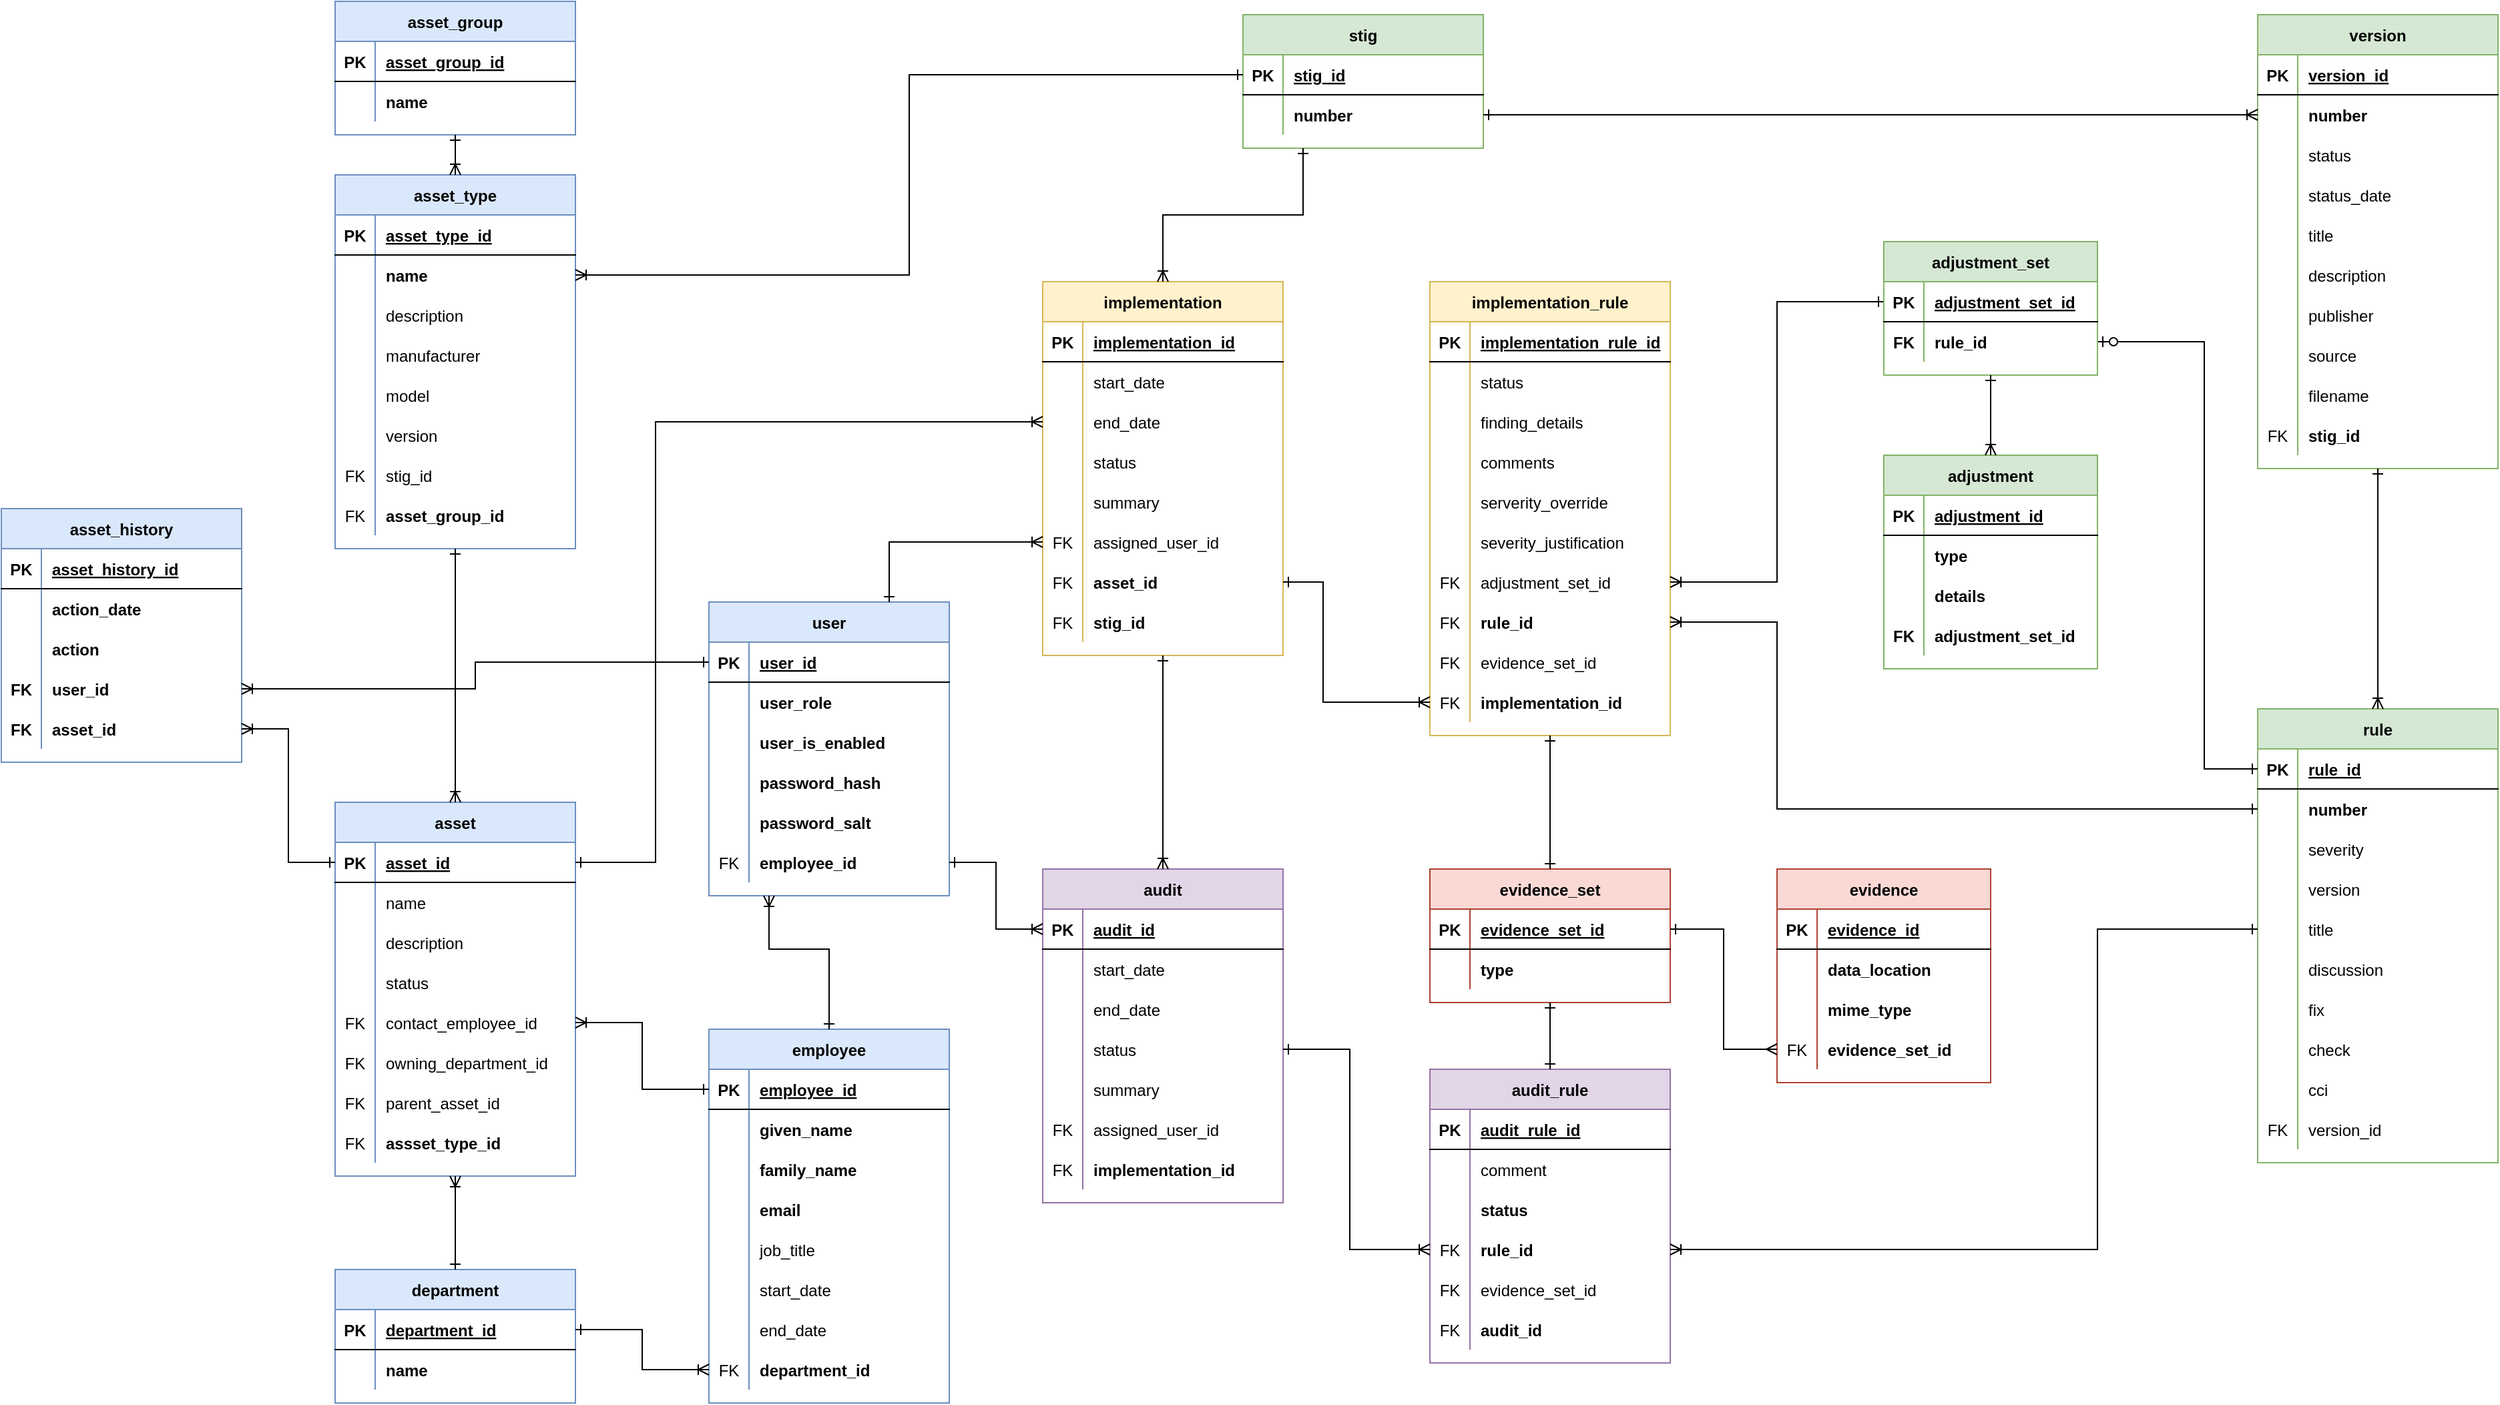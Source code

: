 <mxfile version="15.4.0" type="device"><diagram id="R2lEEEUBdFMjLlhIrx00" name="Page-1"><mxGraphModel dx="3762" dy="1068" grid="1" gridSize="10" guides="1" tooltips="1" connect="1" arrows="1" fold="1" page="1" pageScale="1" pageWidth="1700" pageHeight="1100" math="0" shadow="0" extFonts="Permanent Marker^https://fonts.googleapis.com/css?family=Permanent+Marker"><root><mxCell id="0"/><mxCell id="1" parent="0"/><mxCell id="zJ5MDwlxCZfv0USwYUag-1" value="asset_group" style="shape=table;startSize=30;container=1;collapsible=1;childLayout=tableLayout;fixedRows=1;rowLines=0;fontStyle=1;align=center;resizeLast=1;fillColor=#dae8fc;strokeColor=#6c8ebf;" parent="1" vertex="1"><mxGeometry x="40" y="30" width="180" height="100" as="geometry"/></mxCell><mxCell id="zJ5MDwlxCZfv0USwYUag-2" value="" style="shape=partialRectangle;collapsible=0;dropTarget=0;pointerEvents=0;fillColor=none;top=0;left=0;bottom=1;right=0;points=[[0,0.5],[1,0.5]];portConstraint=eastwest;" parent="zJ5MDwlxCZfv0USwYUag-1" vertex="1"><mxGeometry y="30" width="180" height="30" as="geometry"/></mxCell><mxCell id="zJ5MDwlxCZfv0USwYUag-3" value="PK" style="shape=partialRectangle;connectable=0;fillColor=none;top=0;left=0;bottom=0;right=0;fontStyle=1;overflow=hidden;" parent="zJ5MDwlxCZfv0USwYUag-2" vertex="1"><mxGeometry width="30" height="30" as="geometry"><mxRectangle width="30" height="30" as="alternateBounds"/></mxGeometry></mxCell><mxCell id="zJ5MDwlxCZfv0USwYUag-4" value="asset_group_id" style="shape=partialRectangle;connectable=0;fillColor=none;top=0;left=0;bottom=0;right=0;align=left;spacingLeft=6;fontStyle=5;overflow=hidden;" parent="zJ5MDwlxCZfv0USwYUag-2" vertex="1"><mxGeometry x="30" width="150" height="30" as="geometry"><mxRectangle width="150" height="30" as="alternateBounds"/></mxGeometry></mxCell><mxCell id="zJ5MDwlxCZfv0USwYUag-5" value="" style="shape=partialRectangle;collapsible=0;dropTarget=0;pointerEvents=0;fillColor=none;top=0;left=0;bottom=0;right=0;points=[[0,0.5],[1,0.5]];portConstraint=eastwest;" parent="zJ5MDwlxCZfv0USwYUag-1" vertex="1"><mxGeometry y="60" width="180" height="30" as="geometry"/></mxCell><mxCell id="zJ5MDwlxCZfv0USwYUag-6" value="" style="shape=partialRectangle;connectable=0;fillColor=none;top=0;left=0;bottom=0;right=0;editable=1;overflow=hidden;" parent="zJ5MDwlxCZfv0USwYUag-5" vertex="1"><mxGeometry width="30" height="30" as="geometry"><mxRectangle width="30" height="30" as="alternateBounds"/></mxGeometry></mxCell><mxCell id="zJ5MDwlxCZfv0USwYUag-7" value="name" style="shape=partialRectangle;connectable=0;fillColor=none;top=0;left=0;bottom=0;right=0;align=left;spacingLeft=6;overflow=hidden;fontStyle=1" parent="zJ5MDwlxCZfv0USwYUag-5" vertex="1"><mxGeometry x="30" width="150" height="30" as="geometry"><mxRectangle width="150" height="30" as="alternateBounds"/></mxGeometry></mxCell><mxCell id="zJ5MDwlxCZfv0USwYUag-14" value="asset_type" style="shape=table;startSize=30;container=1;collapsible=1;childLayout=tableLayout;fixedRows=1;rowLines=0;fontStyle=1;align=center;resizeLast=1;fillColor=#dae8fc;strokeColor=#6c8ebf;" parent="1" vertex="1"><mxGeometry x="40" y="160" width="180" height="280" as="geometry"/></mxCell><mxCell id="zJ5MDwlxCZfv0USwYUag-15" value="" style="shape=partialRectangle;collapsible=0;dropTarget=0;pointerEvents=0;fillColor=none;top=0;left=0;bottom=1;right=0;points=[[0,0.5],[1,0.5]];portConstraint=eastwest;" parent="zJ5MDwlxCZfv0USwYUag-14" vertex="1"><mxGeometry y="30" width="180" height="30" as="geometry"/></mxCell><mxCell id="zJ5MDwlxCZfv0USwYUag-16" value="PK" style="shape=partialRectangle;connectable=0;fillColor=none;top=0;left=0;bottom=0;right=0;fontStyle=1;overflow=hidden;" parent="zJ5MDwlxCZfv0USwYUag-15" vertex="1"><mxGeometry width="30" height="30" as="geometry"><mxRectangle width="30" height="30" as="alternateBounds"/></mxGeometry></mxCell><mxCell id="zJ5MDwlxCZfv0USwYUag-17" value="asset_type_id" style="shape=partialRectangle;connectable=0;fillColor=none;top=0;left=0;bottom=0;right=0;align=left;spacingLeft=6;fontStyle=5;overflow=hidden;" parent="zJ5MDwlxCZfv0USwYUag-15" vertex="1"><mxGeometry x="30" width="150" height="30" as="geometry"><mxRectangle width="150" height="30" as="alternateBounds"/></mxGeometry></mxCell><mxCell id="zJ5MDwlxCZfv0USwYUag-18" value="" style="shape=partialRectangle;collapsible=0;dropTarget=0;pointerEvents=0;fillColor=none;top=0;left=0;bottom=0;right=0;points=[[0,0.5],[1,0.5]];portConstraint=eastwest;" parent="zJ5MDwlxCZfv0USwYUag-14" vertex="1"><mxGeometry y="60" width="180" height="30" as="geometry"/></mxCell><mxCell id="zJ5MDwlxCZfv0USwYUag-19" value="" style="shape=partialRectangle;connectable=0;fillColor=none;top=0;left=0;bottom=0;right=0;editable=1;overflow=hidden;" parent="zJ5MDwlxCZfv0USwYUag-18" vertex="1"><mxGeometry width="30" height="30" as="geometry"><mxRectangle width="30" height="30" as="alternateBounds"/></mxGeometry></mxCell><mxCell id="zJ5MDwlxCZfv0USwYUag-20" value="name" style="shape=partialRectangle;connectable=0;fillColor=none;top=0;left=0;bottom=0;right=0;align=left;spacingLeft=6;overflow=hidden;fontStyle=1" parent="zJ5MDwlxCZfv0USwYUag-18" vertex="1"><mxGeometry x="30" width="150" height="30" as="geometry"><mxRectangle width="150" height="30" as="alternateBounds"/></mxGeometry></mxCell><mxCell id="zJ5MDwlxCZfv0USwYUag-21" value="" style="shape=partialRectangle;collapsible=0;dropTarget=0;pointerEvents=0;fillColor=none;top=0;left=0;bottom=0;right=0;points=[[0,0.5],[1,0.5]];portConstraint=eastwest;" parent="zJ5MDwlxCZfv0USwYUag-14" vertex="1"><mxGeometry y="90" width="180" height="30" as="geometry"/></mxCell><mxCell id="zJ5MDwlxCZfv0USwYUag-22" value="" style="shape=partialRectangle;connectable=0;fillColor=none;top=0;left=0;bottom=0;right=0;editable=1;overflow=hidden;" parent="zJ5MDwlxCZfv0USwYUag-21" vertex="1"><mxGeometry width="30" height="30" as="geometry"><mxRectangle width="30" height="30" as="alternateBounds"/></mxGeometry></mxCell><mxCell id="zJ5MDwlxCZfv0USwYUag-23" value="description" style="shape=partialRectangle;connectable=0;fillColor=none;top=0;left=0;bottom=0;right=0;align=left;spacingLeft=6;overflow=hidden;" parent="zJ5MDwlxCZfv0USwYUag-21" vertex="1"><mxGeometry x="30" width="150" height="30" as="geometry"><mxRectangle width="150" height="30" as="alternateBounds"/></mxGeometry></mxCell><mxCell id="zJ5MDwlxCZfv0USwYUag-24" value="" style="shape=partialRectangle;collapsible=0;dropTarget=0;pointerEvents=0;fillColor=none;top=0;left=0;bottom=0;right=0;points=[[0,0.5],[1,0.5]];portConstraint=eastwest;" parent="zJ5MDwlxCZfv0USwYUag-14" vertex="1"><mxGeometry y="120" width="180" height="30" as="geometry"/></mxCell><mxCell id="zJ5MDwlxCZfv0USwYUag-25" value="" style="shape=partialRectangle;connectable=0;fillColor=none;top=0;left=0;bottom=0;right=0;editable=1;overflow=hidden;" parent="zJ5MDwlxCZfv0USwYUag-24" vertex="1"><mxGeometry width="30" height="30" as="geometry"><mxRectangle width="30" height="30" as="alternateBounds"/></mxGeometry></mxCell><mxCell id="zJ5MDwlxCZfv0USwYUag-26" value="manufacturer" style="shape=partialRectangle;connectable=0;fillColor=none;top=0;left=0;bottom=0;right=0;align=left;spacingLeft=6;overflow=hidden;" parent="zJ5MDwlxCZfv0USwYUag-24" vertex="1"><mxGeometry x="30" width="150" height="30" as="geometry"><mxRectangle width="150" height="30" as="alternateBounds"/></mxGeometry></mxCell><mxCell id="zJ5MDwlxCZfv0USwYUag-27" value="" style="shape=partialRectangle;collapsible=0;dropTarget=0;pointerEvents=0;fillColor=none;top=0;left=0;bottom=0;right=0;points=[[0,0.5],[1,0.5]];portConstraint=eastwest;" parent="zJ5MDwlxCZfv0USwYUag-14" vertex="1"><mxGeometry y="150" width="180" height="30" as="geometry"/></mxCell><mxCell id="zJ5MDwlxCZfv0USwYUag-28" value="" style="shape=partialRectangle;connectable=0;fillColor=none;top=0;left=0;bottom=0;right=0;editable=1;overflow=hidden;" parent="zJ5MDwlxCZfv0USwYUag-27" vertex="1"><mxGeometry width="30" height="30" as="geometry"><mxRectangle width="30" height="30" as="alternateBounds"/></mxGeometry></mxCell><mxCell id="zJ5MDwlxCZfv0USwYUag-29" value="model" style="shape=partialRectangle;connectable=0;fillColor=none;top=0;left=0;bottom=0;right=0;align=left;spacingLeft=6;overflow=hidden;" parent="zJ5MDwlxCZfv0USwYUag-27" vertex="1"><mxGeometry x="30" width="150" height="30" as="geometry"><mxRectangle width="150" height="30" as="alternateBounds"/></mxGeometry></mxCell><mxCell id="zJ5MDwlxCZfv0USwYUag-30" value="" style="shape=partialRectangle;collapsible=0;dropTarget=0;pointerEvents=0;fillColor=none;top=0;left=0;bottom=0;right=0;points=[[0,0.5],[1,0.5]];portConstraint=eastwest;" parent="zJ5MDwlxCZfv0USwYUag-14" vertex="1"><mxGeometry y="180" width="180" height="30" as="geometry"/></mxCell><mxCell id="zJ5MDwlxCZfv0USwYUag-31" value="" style="shape=partialRectangle;connectable=0;fillColor=none;top=0;left=0;bottom=0;right=0;editable=1;overflow=hidden;" parent="zJ5MDwlxCZfv0USwYUag-30" vertex="1"><mxGeometry width="30" height="30" as="geometry"><mxRectangle width="30" height="30" as="alternateBounds"/></mxGeometry></mxCell><mxCell id="zJ5MDwlxCZfv0USwYUag-32" value="version" style="shape=partialRectangle;connectable=0;fillColor=none;top=0;left=0;bottom=0;right=0;align=left;spacingLeft=6;overflow=hidden;" parent="zJ5MDwlxCZfv0USwYUag-30" vertex="1"><mxGeometry x="30" width="150" height="30" as="geometry"><mxRectangle width="150" height="30" as="alternateBounds"/></mxGeometry></mxCell><mxCell id="zJ5MDwlxCZfv0USwYUag-33" value="" style="shape=partialRectangle;collapsible=0;dropTarget=0;pointerEvents=0;fillColor=none;top=0;left=0;bottom=0;right=0;points=[[0,0.5],[1,0.5]];portConstraint=eastwest;" parent="zJ5MDwlxCZfv0USwYUag-14" vertex="1"><mxGeometry y="210" width="180" height="30" as="geometry"/></mxCell><mxCell id="zJ5MDwlxCZfv0USwYUag-34" value="FK" style="shape=partialRectangle;connectable=0;fillColor=none;top=0;left=0;bottom=0;right=0;fontStyle=0;overflow=hidden;" parent="zJ5MDwlxCZfv0USwYUag-33" vertex="1"><mxGeometry width="30" height="30" as="geometry"><mxRectangle width="30" height="30" as="alternateBounds"/></mxGeometry></mxCell><mxCell id="zJ5MDwlxCZfv0USwYUag-35" value="stig_id" style="shape=partialRectangle;connectable=0;fillColor=none;top=0;left=0;bottom=0;right=0;align=left;spacingLeft=6;fontStyle=0;overflow=hidden;" parent="zJ5MDwlxCZfv0USwYUag-33" vertex="1"><mxGeometry x="30" width="150" height="30" as="geometry"><mxRectangle width="150" height="30" as="alternateBounds"/></mxGeometry></mxCell><mxCell id="zJ5MDwlxCZfv0USwYUag-37" value="" style="shape=partialRectangle;collapsible=0;dropTarget=0;pointerEvents=0;fillColor=none;top=0;left=0;bottom=0;right=0;points=[[0,0.5],[1,0.5]];portConstraint=eastwest;" parent="zJ5MDwlxCZfv0USwYUag-14" vertex="1"><mxGeometry y="240" width="180" height="30" as="geometry"/></mxCell><mxCell id="zJ5MDwlxCZfv0USwYUag-38" value="FK" style="shape=partialRectangle;connectable=0;fillColor=none;top=0;left=0;bottom=0;right=0;fontStyle=0;overflow=hidden;" parent="zJ5MDwlxCZfv0USwYUag-37" vertex="1"><mxGeometry width="30" height="30" as="geometry"><mxRectangle width="30" height="30" as="alternateBounds"/></mxGeometry></mxCell><mxCell id="zJ5MDwlxCZfv0USwYUag-39" value="asset_group_id" style="shape=partialRectangle;connectable=0;fillColor=none;top=0;left=0;bottom=0;right=0;align=left;spacingLeft=6;fontStyle=1;overflow=hidden;" parent="zJ5MDwlxCZfv0USwYUag-37" vertex="1"><mxGeometry x="30" width="150" height="30" as="geometry"><mxRectangle width="150" height="30" as="alternateBounds"/></mxGeometry></mxCell><mxCell id="zJ5MDwlxCZfv0USwYUag-40" value="asset" style="shape=table;startSize=30;container=1;collapsible=1;childLayout=tableLayout;fixedRows=1;rowLines=0;fontStyle=1;align=center;resizeLast=1;fillColor=#dae8fc;strokeColor=#6c8ebf;" parent="1" vertex="1"><mxGeometry x="40" y="630" width="180" height="280" as="geometry"/></mxCell><mxCell id="zJ5MDwlxCZfv0USwYUag-41" value="" style="shape=partialRectangle;collapsible=0;dropTarget=0;pointerEvents=0;fillColor=none;top=0;left=0;bottom=1;right=0;points=[[0,0.5],[1,0.5]];portConstraint=eastwest;" parent="zJ5MDwlxCZfv0USwYUag-40" vertex="1"><mxGeometry y="30" width="180" height="30" as="geometry"/></mxCell><mxCell id="zJ5MDwlxCZfv0USwYUag-42" value="PK" style="shape=partialRectangle;connectable=0;fillColor=none;top=0;left=0;bottom=0;right=0;fontStyle=1;overflow=hidden;" parent="zJ5MDwlxCZfv0USwYUag-41" vertex="1"><mxGeometry width="30" height="30" as="geometry"><mxRectangle width="30" height="30" as="alternateBounds"/></mxGeometry></mxCell><mxCell id="zJ5MDwlxCZfv0USwYUag-43" value="asset_id" style="shape=partialRectangle;connectable=0;fillColor=none;top=0;left=0;bottom=0;right=0;align=left;spacingLeft=6;fontStyle=5;overflow=hidden;" parent="zJ5MDwlxCZfv0USwYUag-41" vertex="1"><mxGeometry x="30" width="150" height="30" as="geometry"><mxRectangle width="150" height="30" as="alternateBounds"/></mxGeometry></mxCell><mxCell id="zJ5MDwlxCZfv0USwYUag-44" value="" style="shape=partialRectangle;collapsible=0;dropTarget=0;pointerEvents=0;fillColor=none;top=0;left=0;bottom=0;right=0;points=[[0,0.5],[1,0.5]];portConstraint=eastwest;" parent="zJ5MDwlxCZfv0USwYUag-40" vertex="1"><mxGeometry y="60" width="180" height="30" as="geometry"/></mxCell><mxCell id="zJ5MDwlxCZfv0USwYUag-45" value="" style="shape=partialRectangle;connectable=0;fillColor=none;top=0;left=0;bottom=0;right=0;editable=1;overflow=hidden;" parent="zJ5MDwlxCZfv0USwYUag-44" vertex="1"><mxGeometry width="30" height="30" as="geometry"><mxRectangle width="30" height="30" as="alternateBounds"/></mxGeometry></mxCell><mxCell id="zJ5MDwlxCZfv0USwYUag-46" value="name" style="shape=partialRectangle;connectable=0;fillColor=none;top=0;left=0;bottom=0;right=0;align=left;spacingLeft=6;overflow=hidden;" parent="zJ5MDwlxCZfv0USwYUag-44" vertex="1"><mxGeometry x="30" width="150" height="30" as="geometry"><mxRectangle width="150" height="30" as="alternateBounds"/></mxGeometry></mxCell><mxCell id="zJ5MDwlxCZfv0USwYUag-47" value="" style="shape=partialRectangle;collapsible=0;dropTarget=0;pointerEvents=0;fillColor=none;top=0;left=0;bottom=0;right=0;points=[[0,0.5],[1,0.5]];portConstraint=eastwest;" parent="zJ5MDwlxCZfv0USwYUag-40" vertex="1"><mxGeometry y="90" width="180" height="30" as="geometry"/></mxCell><mxCell id="zJ5MDwlxCZfv0USwYUag-48" value="" style="shape=partialRectangle;connectable=0;fillColor=none;top=0;left=0;bottom=0;right=0;editable=1;overflow=hidden;" parent="zJ5MDwlxCZfv0USwYUag-47" vertex="1"><mxGeometry width="30" height="30" as="geometry"><mxRectangle width="30" height="30" as="alternateBounds"/></mxGeometry></mxCell><mxCell id="zJ5MDwlxCZfv0USwYUag-49" value="description" style="shape=partialRectangle;connectable=0;fillColor=none;top=0;left=0;bottom=0;right=0;align=left;spacingLeft=6;overflow=hidden;" parent="zJ5MDwlxCZfv0USwYUag-47" vertex="1"><mxGeometry x="30" width="150" height="30" as="geometry"><mxRectangle width="150" height="30" as="alternateBounds"/></mxGeometry></mxCell><mxCell id="zJ5MDwlxCZfv0USwYUag-50" value="" style="shape=partialRectangle;collapsible=0;dropTarget=0;pointerEvents=0;fillColor=none;top=0;left=0;bottom=0;right=0;points=[[0,0.5],[1,0.5]];portConstraint=eastwest;" parent="zJ5MDwlxCZfv0USwYUag-40" vertex="1"><mxGeometry y="120" width="180" height="30" as="geometry"/></mxCell><mxCell id="zJ5MDwlxCZfv0USwYUag-51" value="" style="shape=partialRectangle;connectable=0;fillColor=none;top=0;left=0;bottom=0;right=0;editable=1;overflow=hidden;" parent="zJ5MDwlxCZfv0USwYUag-50" vertex="1"><mxGeometry width="30" height="30" as="geometry"><mxRectangle width="30" height="30" as="alternateBounds"/></mxGeometry></mxCell><mxCell id="zJ5MDwlxCZfv0USwYUag-52" value="status" style="shape=partialRectangle;connectable=0;fillColor=none;top=0;left=0;bottom=0;right=0;align=left;spacingLeft=6;overflow=hidden;" parent="zJ5MDwlxCZfv0USwYUag-50" vertex="1"><mxGeometry x="30" width="150" height="30" as="geometry"><mxRectangle width="150" height="30" as="alternateBounds"/></mxGeometry></mxCell><mxCell id="zJ5MDwlxCZfv0USwYUag-64" value="" style="shape=partialRectangle;collapsible=0;dropTarget=0;pointerEvents=0;fillColor=none;top=0;left=0;bottom=0;right=0;points=[[0,0.5],[1,0.5]];portConstraint=eastwest;" parent="zJ5MDwlxCZfv0USwYUag-40" vertex="1"><mxGeometry y="150" width="180" height="30" as="geometry"/></mxCell><mxCell id="zJ5MDwlxCZfv0USwYUag-65" value="FK" style="shape=partialRectangle;connectable=0;fillColor=none;top=0;left=0;bottom=0;right=0;fontStyle=0;overflow=hidden;" parent="zJ5MDwlxCZfv0USwYUag-64" vertex="1"><mxGeometry width="30" height="30" as="geometry"><mxRectangle width="30" height="30" as="alternateBounds"/></mxGeometry></mxCell><mxCell id="zJ5MDwlxCZfv0USwYUag-66" value="contact_employee_id" style="shape=partialRectangle;connectable=0;fillColor=none;top=0;left=0;bottom=0;right=0;align=left;spacingLeft=6;fontStyle=0;overflow=hidden;" parent="zJ5MDwlxCZfv0USwYUag-64" vertex="1"><mxGeometry x="30" width="150" height="30" as="geometry"><mxRectangle width="150" height="30" as="alternateBounds"/></mxGeometry></mxCell><mxCell id="zJ5MDwlxCZfv0USwYUag-61" value="" style="shape=partialRectangle;collapsible=0;dropTarget=0;pointerEvents=0;fillColor=none;top=0;left=0;bottom=0;right=0;points=[[0,0.5],[1,0.5]];portConstraint=eastwest;" parent="zJ5MDwlxCZfv0USwYUag-40" vertex="1"><mxGeometry y="180" width="180" height="30" as="geometry"/></mxCell><mxCell id="zJ5MDwlxCZfv0USwYUag-62" value="FK" style="shape=partialRectangle;connectable=0;fillColor=none;top=0;left=0;bottom=0;right=0;fontStyle=0;overflow=hidden;" parent="zJ5MDwlxCZfv0USwYUag-61" vertex="1"><mxGeometry width="30" height="30" as="geometry"><mxRectangle width="30" height="30" as="alternateBounds"/></mxGeometry></mxCell><mxCell id="zJ5MDwlxCZfv0USwYUag-63" value="owning_department_id" style="shape=partialRectangle;connectable=0;fillColor=none;top=0;left=0;bottom=0;right=0;align=left;spacingLeft=6;fontStyle=0;overflow=hidden;" parent="zJ5MDwlxCZfv0USwYUag-61" vertex="1"><mxGeometry x="30" width="150" height="30" as="geometry"><mxRectangle width="150" height="30" as="alternateBounds"/></mxGeometry></mxCell><mxCell id="zJ5MDwlxCZfv0USwYUag-58" value="" style="shape=partialRectangle;collapsible=0;dropTarget=0;pointerEvents=0;fillColor=none;top=0;left=0;bottom=0;right=0;points=[[0,0.5],[1,0.5]];portConstraint=eastwest;" parent="zJ5MDwlxCZfv0USwYUag-40" vertex="1"><mxGeometry y="210" width="180" height="30" as="geometry"/></mxCell><mxCell id="zJ5MDwlxCZfv0USwYUag-59" value="FK" style="shape=partialRectangle;connectable=0;fillColor=none;top=0;left=0;bottom=0;right=0;fontStyle=0;overflow=hidden;" parent="zJ5MDwlxCZfv0USwYUag-58" vertex="1"><mxGeometry width="30" height="30" as="geometry"><mxRectangle width="30" height="30" as="alternateBounds"/></mxGeometry></mxCell><mxCell id="zJ5MDwlxCZfv0USwYUag-60" value="parent_asset_id" style="shape=partialRectangle;connectable=0;fillColor=none;top=0;left=0;bottom=0;right=0;align=left;spacingLeft=6;fontStyle=0;overflow=hidden;" parent="zJ5MDwlxCZfv0USwYUag-58" vertex="1"><mxGeometry x="30" width="150" height="30" as="geometry"><mxRectangle width="150" height="30" as="alternateBounds"/></mxGeometry></mxCell><mxCell id="zJ5MDwlxCZfv0USwYUag-54" value="" style="shape=partialRectangle;collapsible=0;dropTarget=0;pointerEvents=0;fillColor=none;top=0;left=0;bottom=0;right=0;points=[[0,0.5],[1,0.5]];portConstraint=eastwest;" parent="zJ5MDwlxCZfv0USwYUag-40" vertex="1"><mxGeometry y="240" width="180" height="30" as="geometry"/></mxCell><mxCell id="zJ5MDwlxCZfv0USwYUag-55" value="FK" style="shape=partialRectangle;connectable=0;fillColor=none;top=0;left=0;bottom=0;right=0;fontStyle=0;overflow=hidden;" parent="zJ5MDwlxCZfv0USwYUag-54" vertex="1"><mxGeometry width="30" height="30" as="geometry"><mxRectangle width="30" height="30" as="alternateBounds"/></mxGeometry></mxCell><mxCell id="zJ5MDwlxCZfv0USwYUag-56" value="assset_type_id" style="shape=partialRectangle;connectable=0;fillColor=none;top=0;left=0;bottom=0;right=0;align=left;spacingLeft=6;fontStyle=1;overflow=hidden;" parent="zJ5MDwlxCZfv0USwYUag-54" vertex="1"><mxGeometry x="30" width="150" height="30" as="geometry"><mxRectangle width="150" height="30" as="alternateBounds"/></mxGeometry></mxCell><mxCell id="zJ5MDwlxCZfv0USwYUag-67" value="employee" style="shape=table;startSize=30;container=1;collapsible=1;childLayout=tableLayout;fixedRows=1;rowLines=0;fontStyle=1;align=center;resizeLast=1;fillColor=#dae8fc;strokeColor=#6c8ebf;" parent="1" vertex="1"><mxGeometry x="320" y="800" width="180" height="280" as="geometry"/></mxCell><mxCell id="zJ5MDwlxCZfv0USwYUag-68" value="" style="shape=partialRectangle;collapsible=0;dropTarget=0;pointerEvents=0;fillColor=none;top=0;left=0;bottom=1;right=0;points=[[0,0.5],[1,0.5]];portConstraint=eastwest;" parent="zJ5MDwlxCZfv0USwYUag-67" vertex="1"><mxGeometry y="30" width="180" height="30" as="geometry"/></mxCell><mxCell id="zJ5MDwlxCZfv0USwYUag-69" value="PK" style="shape=partialRectangle;connectable=0;fillColor=none;top=0;left=0;bottom=0;right=0;fontStyle=1;overflow=hidden;" parent="zJ5MDwlxCZfv0USwYUag-68" vertex="1"><mxGeometry width="30" height="30" as="geometry"><mxRectangle width="30" height="30" as="alternateBounds"/></mxGeometry></mxCell><mxCell id="zJ5MDwlxCZfv0USwYUag-70" value="employee_id" style="shape=partialRectangle;connectable=0;fillColor=none;top=0;left=0;bottom=0;right=0;align=left;spacingLeft=6;fontStyle=5;overflow=hidden;" parent="zJ5MDwlxCZfv0USwYUag-68" vertex="1"><mxGeometry x="30" width="150" height="30" as="geometry"><mxRectangle width="150" height="30" as="alternateBounds"/></mxGeometry></mxCell><mxCell id="zJ5MDwlxCZfv0USwYUag-71" value="" style="shape=partialRectangle;collapsible=0;dropTarget=0;pointerEvents=0;fillColor=none;top=0;left=0;bottom=0;right=0;points=[[0,0.5],[1,0.5]];portConstraint=eastwest;" parent="zJ5MDwlxCZfv0USwYUag-67" vertex="1"><mxGeometry y="60" width="180" height="30" as="geometry"/></mxCell><mxCell id="zJ5MDwlxCZfv0USwYUag-72" value="" style="shape=partialRectangle;connectable=0;fillColor=none;top=0;left=0;bottom=0;right=0;editable=1;overflow=hidden;" parent="zJ5MDwlxCZfv0USwYUag-71" vertex="1"><mxGeometry width="30" height="30" as="geometry"><mxRectangle width="30" height="30" as="alternateBounds"/></mxGeometry></mxCell><mxCell id="zJ5MDwlxCZfv0USwYUag-73" value="given_name" style="shape=partialRectangle;connectable=0;fillColor=none;top=0;left=0;bottom=0;right=0;align=left;spacingLeft=6;overflow=hidden;fontStyle=1" parent="zJ5MDwlxCZfv0USwYUag-71" vertex="1"><mxGeometry x="30" width="150" height="30" as="geometry"><mxRectangle width="150" height="30" as="alternateBounds"/></mxGeometry></mxCell><mxCell id="zJ5MDwlxCZfv0USwYUag-74" value="" style="shape=partialRectangle;collapsible=0;dropTarget=0;pointerEvents=0;fillColor=none;top=0;left=0;bottom=0;right=0;points=[[0,0.5],[1,0.5]];portConstraint=eastwest;" parent="zJ5MDwlxCZfv0USwYUag-67" vertex="1"><mxGeometry y="90" width="180" height="30" as="geometry"/></mxCell><mxCell id="zJ5MDwlxCZfv0USwYUag-75" value="" style="shape=partialRectangle;connectable=0;fillColor=none;top=0;left=0;bottom=0;right=0;editable=1;overflow=hidden;" parent="zJ5MDwlxCZfv0USwYUag-74" vertex="1"><mxGeometry width="30" height="30" as="geometry"><mxRectangle width="30" height="30" as="alternateBounds"/></mxGeometry></mxCell><mxCell id="zJ5MDwlxCZfv0USwYUag-76" value="family_name" style="shape=partialRectangle;connectable=0;fillColor=none;top=0;left=0;bottom=0;right=0;align=left;spacingLeft=6;overflow=hidden;fontStyle=1" parent="zJ5MDwlxCZfv0USwYUag-74" vertex="1"><mxGeometry x="30" width="150" height="30" as="geometry"><mxRectangle width="150" height="30" as="alternateBounds"/></mxGeometry></mxCell><mxCell id="zJ5MDwlxCZfv0USwYUag-94" value="" style="shape=partialRectangle;collapsible=0;dropTarget=0;pointerEvents=0;fillColor=none;top=0;left=0;bottom=0;right=0;points=[[0,0.5],[1,0.5]];portConstraint=eastwest;" parent="zJ5MDwlxCZfv0USwYUag-67" vertex="1"><mxGeometry y="120" width="180" height="30" as="geometry"/></mxCell><mxCell id="zJ5MDwlxCZfv0USwYUag-95" value="" style="shape=partialRectangle;connectable=0;fillColor=none;top=0;left=0;bottom=0;right=0;editable=1;overflow=hidden;" parent="zJ5MDwlxCZfv0USwYUag-94" vertex="1"><mxGeometry width="30" height="30" as="geometry"><mxRectangle width="30" height="30" as="alternateBounds"/></mxGeometry></mxCell><mxCell id="zJ5MDwlxCZfv0USwYUag-96" value="email" style="shape=partialRectangle;connectable=0;fillColor=none;top=0;left=0;bottom=0;right=0;align=left;spacingLeft=6;overflow=hidden;fontStyle=1" parent="zJ5MDwlxCZfv0USwYUag-94" vertex="1"><mxGeometry x="30" width="150" height="30" as="geometry"><mxRectangle width="150" height="30" as="alternateBounds"/></mxGeometry></mxCell><mxCell id="zJ5MDwlxCZfv0USwYUag-77" value="" style="shape=partialRectangle;collapsible=0;dropTarget=0;pointerEvents=0;fillColor=none;top=0;left=0;bottom=0;right=0;points=[[0,0.5],[1,0.5]];portConstraint=eastwest;" parent="zJ5MDwlxCZfv0USwYUag-67" vertex="1"><mxGeometry y="150" width="180" height="30" as="geometry"/></mxCell><mxCell id="zJ5MDwlxCZfv0USwYUag-78" value="" style="shape=partialRectangle;connectable=0;fillColor=none;top=0;left=0;bottom=0;right=0;editable=1;overflow=hidden;" parent="zJ5MDwlxCZfv0USwYUag-77" vertex="1"><mxGeometry width="30" height="30" as="geometry"><mxRectangle width="30" height="30" as="alternateBounds"/></mxGeometry></mxCell><mxCell id="zJ5MDwlxCZfv0USwYUag-79" value="job_title" style="shape=partialRectangle;connectable=0;fillColor=none;top=0;left=0;bottom=0;right=0;align=left;spacingLeft=6;overflow=hidden;" parent="zJ5MDwlxCZfv0USwYUag-77" vertex="1"><mxGeometry x="30" width="150" height="30" as="geometry"><mxRectangle width="150" height="30" as="alternateBounds"/></mxGeometry></mxCell><mxCell id="zYBvK7YM71ZAFgGcXMtS-15" value="" style="shape=partialRectangle;collapsible=0;dropTarget=0;pointerEvents=0;fillColor=none;top=0;left=0;bottom=0;right=0;points=[[0,0.5],[1,0.5]];portConstraint=eastwest;" parent="zJ5MDwlxCZfv0USwYUag-67" vertex="1"><mxGeometry y="180" width="180" height="30" as="geometry"/></mxCell><mxCell id="zYBvK7YM71ZAFgGcXMtS-16" value="" style="shape=partialRectangle;connectable=0;fillColor=none;top=0;left=0;bottom=0;right=0;editable=1;overflow=hidden;" parent="zYBvK7YM71ZAFgGcXMtS-15" vertex="1"><mxGeometry width="30" height="30" as="geometry"><mxRectangle width="30" height="30" as="alternateBounds"/></mxGeometry></mxCell><mxCell id="zYBvK7YM71ZAFgGcXMtS-17" value="start_date" style="shape=partialRectangle;connectable=0;fillColor=none;top=0;left=0;bottom=0;right=0;align=left;spacingLeft=6;overflow=hidden;" parent="zYBvK7YM71ZAFgGcXMtS-15" vertex="1"><mxGeometry x="30" width="150" height="30" as="geometry"><mxRectangle width="150" height="30" as="alternateBounds"/></mxGeometry></mxCell><mxCell id="zYBvK7YM71ZAFgGcXMtS-18" value="" style="shape=partialRectangle;collapsible=0;dropTarget=0;pointerEvents=0;fillColor=none;top=0;left=0;bottom=0;right=0;points=[[0,0.5],[1,0.5]];portConstraint=eastwest;" parent="zJ5MDwlxCZfv0USwYUag-67" vertex="1"><mxGeometry y="210" width="180" height="30" as="geometry"/></mxCell><mxCell id="zYBvK7YM71ZAFgGcXMtS-19" value="" style="shape=partialRectangle;connectable=0;fillColor=none;top=0;left=0;bottom=0;right=0;editable=1;overflow=hidden;" parent="zYBvK7YM71ZAFgGcXMtS-18" vertex="1"><mxGeometry width="30" height="30" as="geometry"><mxRectangle width="30" height="30" as="alternateBounds"/></mxGeometry></mxCell><mxCell id="zYBvK7YM71ZAFgGcXMtS-20" value="end_date" style="shape=partialRectangle;connectable=0;fillColor=none;top=0;left=0;bottom=0;right=0;align=left;spacingLeft=6;overflow=hidden;" parent="zYBvK7YM71ZAFgGcXMtS-18" vertex="1"><mxGeometry x="30" width="150" height="30" as="geometry"><mxRectangle width="150" height="30" as="alternateBounds"/></mxGeometry></mxCell><mxCell id="zJ5MDwlxCZfv0USwYUag-80" value="" style="shape=partialRectangle;collapsible=0;dropTarget=0;pointerEvents=0;fillColor=none;top=0;left=0;bottom=0;right=0;points=[[0,0.5],[1,0.5]];portConstraint=eastwest;" parent="zJ5MDwlxCZfv0USwYUag-67" vertex="1"><mxGeometry y="240" width="180" height="30" as="geometry"/></mxCell><mxCell id="zJ5MDwlxCZfv0USwYUag-81" value="FK" style="shape=partialRectangle;connectable=0;fillColor=none;top=0;left=0;bottom=0;right=0;fontStyle=0;overflow=hidden;" parent="zJ5MDwlxCZfv0USwYUag-80" vertex="1"><mxGeometry width="30" height="30" as="geometry"><mxRectangle width="30" height="30" as="alternateBounds"/></mxGeometry></mxCell><mxCell id="zJ5MDwlxCZfv0USwYUag-82" value="department_id" style="shape=partialRectangle;connectable=0;fillColor=none;top=0;left=0;bottom=0;right=0;align=left;spacingLeft=6;fontStyle=1;overflow=hidden;" parent="zJ5MDwlxCZfv0USwYUag-80" vertex="1"><mxGeometry x="30" width="150" height="30" as="geometry"><mxRectangle width="150" height="30" as="alternateBounds"/></mxGeometry></mxCell><mxCell id="zJ5MDwlxCZfv0USwYUag-97" value="department" style="shape=table;startSize=30;container=1;collapsible=1;childLayout=tableLayout;fixedRows=1;rowLines=0;fontStyle=1;align=center;resizeLast=1;fillColor=#dae8fc;strokeColor=#6c8ebf;" parent="1" vertex="1"><mxGeometry x="40" y="980" width="180" height="100" as="geometry"/></mxCell><mxCell id="zJ5MDwlxCZfv0USwYUag-98" value="" style="shape=partialRectangle;collapsible=0;dropTarget=0;pointerEvents=0;fillColor=none;top=0;left=0;bottom=1;right=0;points=[[0,0.5],[1,0.5]];portConstraint=eastwest;" parent="zJ5MDwlxCZfv0USwYUag-97" vertex="1"><mxGeometry y="30" width="180" height="30" as="geometry"/></mxCell><mxCell id="zJ5MDwlxCZfv0USwYUag-99" value="PK" style="shape=partialRectangle;connectable=0;fillColor=none;top=0;left=0;bottom=0;right=0;fontStyle=1;overflow=hidden;" parent="zJ5MDwlxCZfv0USwYUag-98" vertex="1"><mxGeometry width="30" height="30" as="geometry"><mxRectangle width="30" height="30" as="alternateBounds"/></mxGeometry></mxCell><mxCell id="zJ5MDwlxCZfv0USwYUag-100" value="department_id" style="shape=partialRectangle;connectable=0;fillColor=none;top=0;left=0;bottom=0;right=0;align=left;spacingLeft=6;fontStyle=5;overflow=hidden;" parent="zJ5MDwlxCZfv0USwYUag-98" vertex="1"><mxGeometry x="30" width="150" height="30" as="geometry"><mxRectangle width="150" height="30" as="alternateBounds"/></mxGeometry></mxCell><mxCell id="zJ5MDwlxCZfv0USwYUag-101" value="" style="shape=partialRectangle;collapsible=0;dropTarget=0;pointerEvents=0;fillColor=none;top=0;left=0;bottom=0;right=0;points=[[0,0.5],[1,0.5]];portConstraint=eastwest;" parent="zJ5MDwlxCZfv0USwYUag-97" vertex="1"><mxGeometry y="60" width="180" height="30" as="geometry"/></mxCell><mxCell id="zJ5MDwlxCZfv0USwYUag-102" value="" style="shape=partialRectangle;connectable=0;fillColor=none;top=0;left=0;bottom=0;right=0;editable=1;overflow=hidden;" parent="zJ5MDwlxCZfv0USwYUag-101" vertex="1"><mxGeometry width="30" height="30" as="geometry"><mxRectangle width="30" height="30" as="alternateBounds"/></mxGeometry></mxCell><mxCell id="zJ5MDwlxCZfv0USwYUag-103" value="name" style="shape=partialRectangle;connectable=0;fillColor=none;top=0;left=0;bottom=0;right=0;align=left;spacingLeft=6;overflow=hidden;fontStyle=1" parent="zJ5MDwlxCZfv0USwYUag-101" vertex="1"><mxGeometry x="30" width="150" height="30" as="geometry"><mxRectangle width="150" height="30" as="alternateBounds"/></mxGeometry></mxCell><mxCell id="zJ5MDwlxCZfv0USwYUag-110" value="implementation" style="shape=table;startSize=30;container=1;collapsible=1;childLayout=tableLayout;fixedRows=1;rowLines=0;fontStyle=1;align=center;resizeLast=1;fillColor=#fff2cc;strokeColor=#d6b656;" parent="1" vertex="1"><mxGeometry x="570" y="240" width="180" height="280" as="geometry"/></mxCell><mxCell id="zJ5MDwlxCZfv0USwYUag-111" value="" style="shape=partialRectangle;collapsible=0;dropTarget=0;pointerEvents=0;fillColor=none;top=0;left=0;bottom=1;right=0;points=[[0,0.5],[1,0.5]];portConstraint=eastwest;" parent="zJ5MDwlxCZfv0USwYUag-110" vertex="1"><mxGeometry y="30" width="180" height="30" as="geometry"/></mxCell><mxCell id="zJ5MDwlxCZfv0USwYUag-112" value="PK" style="shape=partialRectangle;connectable=0;fillColor=none;top=0;left=0;bottom=0;right=0;fontStyle=1;overflow=hidden;" parent="zJ5MDwlxCZfv0USwYUag-111" vertex="1"><mxGeometry width="30" height="30" as="geometry"><mxRectangle width="30" height="30" as="alternateBounds"/></mxGeometry></mxCell><mxCell id="zJ5MDwlxCZfv0USwYUag-113" value="implementation_id" style="shape=partialRectangle;connectable=0;fillColor=none;top=0;left=0;bottom=0;right=0;align=left;spacingLeft=6;fontStyle=5;overflow=hidden;" parent="zJ5MDwlxCZfv0USwYUag-111" vertex="1"><mxGeometry x="30" width="150" height="30" as="geometry"><mxRectangle width="150" height="30" as="alternateBounds"/></mxGeometry></mxCell><mxCell id="zJ5MDwlxCZfv0USwYUag-117" value="" style="shape=partialRectangle;collapsible=0;dropTarget=0;pointerEvents=0;fillColor=none;top=0;left=0;bottom=0;right=0;points=[[0,0.5],[1,0.5]];portConstraint=eastwest;" parent="zJ5MDwlxCZfv0USwYUag-110" vertex="1"><mxGeometry y="60" width="180" height="30" as="geometry"/></mxCell><mxCell id="zJ5MDwlxCZfv0USwYUag-118" value="" style="shape=partialRectangle;connectable=0;fillColor=none;top=0;left=0;bottom=0;right=0;editable=1;overflow=hidden;" parent="zJ5MDwlxCZfv0USwYUag-117" vertex="1"><mxGeometry width="30" height="30" as="geometry"><mxRectangle width="30" height="30" as="alternateBounds"/></mxGeometry></mxCell><mxCell id="zJ5MDwlxCZfv0USwYUag-119" value="start_date" style="shape=partialRectangle;connectable=0;fillColor=none;top=0;left=0;bottom=0;right=0;align=left;spacingLeft=6;overflow=hidden;" parent="zJ5MDwlxCZfv0USwYUag-117" vertex="1"><mxGeometry x="30" width="150" height="30" as="geometry"><mxRectangle width="150" height="30" as="alternateBounds"/></mxGeometry></mxCell><mxCell id="zJ5MDwlxCZfv0USwYUag-120" value="" style="shape=partialRectangle;collapsible=0;dropTarget=0;pointerEvents=0;fillColor=none;top=0;left=0;bottom=0;right=0;points=[[0,0.5],[1,0.5]];portConstraint=eastwest;" parent="zJ5MDwlxCZfv0USwYUag-110" vertex="1"><mxGeometry y="90" width="180" height="30" as="geometry"/></mxCell><mxCell id="zJ5MDwlxCZfv0USwYUag-121" value="" style="shape=partialRectangle;connectable=0;fillColor=none;top=0;left=0;bottom=0;right=0;editable=1;overflow=hidden;" parent="zJ5MDwlxCZfv0USwYUag-120" vertex="1"><mxGeometry width="30" height="30" as="geometry"><mxRectangle width="30" height="30" as="alternateBounds"/></mxGeometry></mxCell><mxCell id="zJ5MDwlxCZfv0USwYUag-122" value="end_date" style="shape=partialRectangle;connectable=0;fillColor=none;top=0;left=0;bottom=0;right=0;align=left;spacingLeft=6;overflow=hidden;" parent="zJ5MDwlxCZfv0USwYUag-120" vertex="1"><mxGeometry x="30" width="150" height="30" as="geometry"><mxRectangle width="150" height="30" as="alternateBounds"/></mxGeometry></mxCell><mxCell id="zJ5MDwlxCZfv0USwYUag-114" value="" style="shape=partialRectangle;collapsible=0;dropTarget=0;pointerEvents=0;fillColor=none;top=0;left=0;bottom=0;right=0;points=[[0,0.5],[1,0.5]];portConstraint=eastwest;" parent="zJ5MDwlxCZfv0USwYUag-110" vertex="1"><mxGeometry y="120" width="180" height="30" as="geometry"/></mxCell><mxCell id="zJ5MDwlxCZfv0USwYUag-115" value="" style="shape=partialRectangle;connectable=0;fillColor=none;top=0;left=0;bottom=0;right=0;editable=1;overflow=hidden;" parent="zJ5MDwlxCZfv0USwYUag-114" vertex="1"><mxGeometry width="30" height="30" as="geometry"><mxRectangle width="30" height="30" as="alternateBounds"/></mxGeometry></mxCell><mxCell id="zJ5MDwlxCZfv0USwYUag-116" value="status" style="shape=partialRectangle;connectable=0;fillColor=none;top=0;left=0;bottom=0;right=0;align=left;spacingLeft=6;overflow=hidden;" parent="zJ5MDwlxCZfv0USwYUag-114" vertex="1"><mxGeometry x="30" width="150" height="30" as="geometry"><mxRectangle width="150" height="30" as="alternateBounds"/></mxGeometry></mxCell><mxCell id="zJ5MDwlxCZfv0USwYUag-132" value="" style="shape=partialRectangle;collapsible=0;dropTarget=0;pointerEvents=0;fillColor=none;top=0;left=0;bottom=0;right=0;points=[[0,0.5],[1,0.5]];portConstraint=eastwest;" parent="zJ5MDwlxCZfv0USwYUag-110" vertex="1"><mxGeometry y="150" width="180" height="30" as="geometry"/></mxCell><mxCell id="zJ5MDwlxCZfv0USwYUag-133" value="" style="shape=partialRectangle;connectable=0;fillColor=none;top=0;left=0;bottom=0;right=0;editable=1;overflow=hidden;" parent="zJ5MDwlxCZfv0USwYUag-132" vertex="1"><mxGeometry width="30" height="30" as="geometry"><mxRectangle width="30" height="30" as="alternateBounds"/></mxGeometry></mxCell><mxCell id="zJ5MDwlxCZfv0USwYUag-134" value="summary" style="shape=partialRectangle;connectable=0;fillColor=none;top=0;left=0;bottom=0;right=0;align=left;spacingLeft=6;overflow=hidden;" parent="zJ5MDwlxCZfv0USwYUag-132" vertex="1"><mxGeometry x="30" width="150" height="30" as="geometry"><mxRectangle width="150" height="30" as="alternateBounds"/></mxGeometry></mxCell><mxCell id="zJ5MDwlxCZfv0USwYUag-126" value="" style="shape=partialRectangle;collapsible=0;dropTarget=0;pointerEvents=0;fillColor=none;top=0;left=0;bottom=0;right=0;points=[[0,0.5],[1,0.5]];portConstraint=eastwest;" parent="zJ5MDwlxCZfv0USwYUag-110" vertex="1"><mxGeometry y="180" width="180" height="30" as="geometry"/></mxCell><mxCell id="zJ5MDwlxCZfv0USwYUag-127" value="FK" style="shape=partialRectangle;connectable=0;fillColor=none;top=0;left=0;bottom=0;right=0;fontStyle=0;overflow=hidden;" parent="zJ5MDwlxCZfv0USwYUag-126" vertex="1"><mxGeometry width="30" height="30" as="geometry"><mxRectangle width="30" height="30" as="alternateBounds"/></mxGeometry></mxCell><mxCell id="zJ5MDwlxCZfv0USwYUag-128" value="assigned_user_id" style="shape=partialRectangle;connectable=0;fillColor=none;top=0;left=0;bottom=0;right=0;align=left;spacingLeft=6;fontStyle=0;overflow=hidden;" parent="zJ5MDwlxCZfv0USwYUag-126" vertex="1"><mxGeometry x="30" width="150" height="30" as="geometry"><mxRectangle width="150" height="30" as="alternateBounds"/></mxGeometry></mxCell><mxCell id="zJ5MDwlxCZfv0USwYUag-123" value="" style="shape=partialRectangle;collapsible=0;dropTarget=0;pointerEvents=0;fillColor=none;top=0;left=0;bottom=0;right=0;points=[[0,0.5],[1,0.5]];portConstraint=eastwest;" parent="zJ5MDwlxCZfv0USwYUag-110" vertex="1"><mxGeometry y="210" width="180" height="30" as="geometry"/></mxCell><mxCell id="zJ5MDwlxCZfv0USwYUag-124" value="FK" style="shape=partialRectangle;connectable=0;fillColor=none;top=0;left=0;bottom=0;right=0;fontStyle=0;overflow=hidden;" parent="zJ5MDwlxCZfv0USwYUag-123" vertex="1"><mxGeometry width="30" height="30" as="geometry"><mxRectangle width="30" height="30" as="alternateBounds"/></mxGeometry></mxCell><mxCell id="zJ5MDwlxCZfv0USwYUag-125" value="asset_id" style="shape=partialRectangle;connectable=0;fillColor=none;top=0;left=0;bottom=0;right=0;align=left;spacingLeft=6;fontStyle=1;overflow=hidden;" parent="zJ5MDwlxCZfv0USwYUag-123" vertex="1"><mxGeometry x="30" width="150" height="30" as="geometry"><mxRectangle width="150" height="30" as="alternateBounds"/></mxGeometry></mxCell><mxCell id="zJ5MDwlxCZfv0USwYUag-129" value="" style="shape=partialRectangle;collapsible=0;dropTarget=0;pointerEvents=0;fillColor=none;top=0;left=0;bottom=0;right=0;points=[[0,0.5],[1,0.5]];portConstraint=eastwest;fontStyle=1" parent="zJ5MDwlxCZfv0USwYUag-110" vertex="1"><mxGeometry y="240" width="180" height="30" as="geometry"/></mxCell><mxCell id="zJ5MDwlxCZfv0USwYUag-130" value="FK" style="shape=partialRectangle;connectable=0;fillColor=none;top=0;left=0;bottom=0;right=0;fontStyle=0;overflow=hidden;" parent="zJ5MDwlxCZfv0USwYUag-129" vertex="1"><mxGeometry width="30" height="30" as="geometry"><mxRectangle width="30" height="30" as="alternateBounds"/></mxGeometry></mxCell><mxCell id="zJ5MDwlxCZfv0USwYUag-131" value="stig_id" style="shape=partialRectangle;connectable=0;fillColor=none;top=0;left=0;bottom=0;right=0;align=left;spacingLeft=6;fontStyle=1;overflow=hidden;" parent="zJ5MDwlxCZfv0USwYUag-129" vertex="1"><mxGeometry x="30" width="150" height="30" as="geometry"><mxRectangle width="150" height="30" as="alternateBounds"/></mxGeometry></mxCell><mxCell id="zJ5MDwlxCZfv0USwYUag-135" value="stig" style="shape=table;startSize=30;container=1;collapsible=1;childLayout=tableLayout;fixedRows=1;rowLines=0;fontStyle=1;align=center;resizeLast=1;fillColor=#d5e8d4;strokeColor=#82b366;" parent="1" vertex="1"><mxGeometry x="720" y="40" width="180" height="100" as="geometry"/></mxCell><mxCell id="zJ5MDwlxCZfv0USwYUag-136" value="" style="shape=partialRectangle;collapsible=0;dropTarget=0;pointerEvents=0;fillColor=none;top=0;left=0;bottom=1;right=0;points=[[0,0.5],[1,0.5]];portConstraint=eastwest;" parent="zJ5MDwlxCZfv0USwYUag-135" vertex="1"><mxGeometry y="30" width="180" height="30" as="geometry"/></mxCell><mxCell id="zJ5MDwlxCZfv0USwYUag-137" value="PK" style="shape=partialRectangle;connectable=0;fillColor=none;top=0;left=0;bottom=0;right=0;fontStyle=1;overflow=hidden;" parent="zJ5MDwlxCZfv0USwYUag-136" vertex="1"><mxGeometry width="30" height="30" as="geometry"><mxRectangle width="30" height="30" as="alternateBounds"/></mxGeometry></mxCell><mxCell id="zJ5MDwlxCZfv0USwYUag-138" value="stig_id" style="shape=partialRectangle;connectable=0;fillColor=none;top=0;left=0;bottom=0;right=0;align=left;spacingLeft=6;fontStyle=5;overflow=hidden;" parent="zJ5MDwlxCZfv0USwYUag-136" vertex="1"><mxGeometry x="30" width="150" height="30" as="geometry"><mxRectangle width="150" height="30" as="alternateBounds"/></mxGeometry></mxCell><mxCell id="zJ5MDwlxCZfv0USwYUag-139" value="" style="shape=partialRectangle;collapsible=0;dropTarget=0;pointerEvents=0;fillColor=none;top=0;left=0;bottom=0;right=0;points=[[0,0.5],[1,0.5]];portConstraint=eastwest;" parent="zJ5MDwlxCZfv0USwYUag-135" vertex="1"><mxGeometry y="60" width="180" height="30" as="geometry"/></mxCell><mxCell id="zJ5MDwlxCZfv0USwYUag-140" value="" style="shape=partialRectangle;connectable=0;fillColor=none;top=0;left=0;bottom=0;right=0;editable=1;overflow=hidden;" parent="zJ5MDwlxCZfv0USwYUag-139" vertex="1"><mxGeometry width="30" height="30" as="geometry"><mxRectangle width="30" height="30" as="alternateBounds"/></mxGeometry></mxCell><mxCell id="zJ5MDwlxCZfv0USwYUag-141" value="number" style="shape=partialRectangle;connectable=0;fillColor=none;top=0;left=0;bottom=0;right=0;align=left;spacingLeft=6;overflow=hidden;fontStyle=1" parent="zJ5MDwlxCZfv0USwYUag-139" vertex="1"><mxGeometry x="30" width="150" height="30" as="geometry"><mxRectangle width="150" height="30" as="alternateBounds"/></mxGeometry></mxCell><mxCell id="zJ5MDwlxCZfv0USwYUag-148" value="version" style="shape=table;startSize=30;container=1;collapsible=1;childLayout=tableLayout;fixedRows=1;rowLines=0;fontStyle=1;align=center;resizeLast=1;fillColor=#d5e8d4;strokeColor=#82b366;" parent="1" vertex="1"><mxGeometry x="1480" y="40" width="180" height="340" as="geometry"/></mxCell><mxCell id="zJ5MDwlxCZfv0USwYUag-149" value="" style="shape=partialRectangle;collapsible=0;dropTarget=0;pointerEvents=0;fillColor=none;top=0;left=0;bottom=1;right=0;points=[[0,0.5],[1,0.5]];portConstraint=eastwest;" parent="zJ5MDwlxCZfv0USwYUag-148" vertex="1"><mxGeometry y="30" width="180" height="30" as="geometry"/></mxCell><mxCell id="zJ5MDwlxCZfv0USwYUag-150" value="PK" style="shape=partialRectangle;connectable=0;fillColor=none;top=0;left=0;bottom=0;right=0;fontStyle=1;overflow=hidden;" parent="zJ5MDwlxCZfv0USwYUag-149" vertex="1"><mxGeometry width="30" height="30" as="geometry"><mxRectangle width="30" height="30" as="alternateBounds"/></mxGeometry></mxCell><mxCell id="zJ5MDwlxCZfv0USwYUag-151" value="version_id" style="shape=partialRectangle;connectable=0;fillColor=none;top=0;left=0;bottom=0;right=0;align=left;spacingLeft=6;fontStyle=5;overflow=hidden;" parent="zJ5MDwlxCZfv0USwYUag-149" vertex="1"><mxGeometry x="30" width="150" height="30" as="geometry"><mxRectangle width="150" height="30" as="alternateBounds"/></mxGeometry></mxCell><mxCell id="zJ5MDwlxCZfv0USwYUag-152" value="" style="shape=partialRectangle;collapsible=0;dropTarget=0;pointerEvents=0;fillColor=none;top=0;left=0;bottom=0;right=0;points=[[0,0.5],[1,0.5]];portConstraint=eastwest;" parent="zJ5MDwlxCZfv0USwYUag-148" vertex="1"><mxGeometry y="60" width="180" height="30" as="geometry"/></mxCell><mxCell id="zJ5MDwlxCZfv0USwYUag-153" value="" style="shape=partialRectangle;connectable=0;fillColor=none;top=0;left=0;bottom=0;right=0;editable=1;overflow=hidden;" parent="zJ5MDwlxCZfv0USwYUag-152" vertex="1"><mxGeometry width="30" height="30" as="geometry"><mxRectangle width="30" height="30" as="alternateBounds"/></mxGeometry></mxCell><mxCell id="zJ5MDwlxCZfv0USwYUag-154" value="number" style="shape=partialRectangle;connectable=0;fillColor=none;top=0;left=0;bottom=0;right=0;align=left;spacingLeft=6;overflow=hidden;fontStyle=1" parent="zJ5MDwlxCZfv0USwYUag-152" vertex="1"><mxGeometry x="30" width="150" height="30" as="geometry"><mxRectangle width="150" height="30" as="alternateBounds"/></mxGeometry></mxCell><mxCell id="zJ5MDwlxCZfv0USwYUag-155" value="" style="shape=partialRectangle;collapsible=0;dropTarget=0;pointerEvents=0;fillColor=none;top=0;left=0;bottom=0;right=0;points=[[0,0.5],[1,0.5]];portConstraint=eastwest;" parent="zJ5MDwlxCZfv0USwYUag-148" vertex="1"><mxGeometry y="90" width="180" height="30" as="geometry"/></mxCell><mxCell id="zJ5MDwlxCZfv0USwYUag-156" value="" style="shape=partialRectangle;connectable=0;fillColor=none;top=0;left=0;bottom=0;right=0;editable=1;overflow=hidden;" parent="zJ5MDwlxCZfv0USwYUag-155" vertex="1"><mxGeometry width="30" height="30" as="geometry"><mxRectangle width="30" height="30" as="alternateBounds"/></mxGeometry></mxCell><mxCell id="zJ5MDwlxCZfv0USwYUag-157" value="status" style="shape=partialRectangle;connectable=0;fillColor=none;top=0;left=0;bottom=0;right=0;align=left;spacingLeft=6;overflow=hidden;" parent="zJ5MDwlxCZfv0USwYUag-155" vertex="1"><mxGeometry x="30" width="150" height="30" as="geometry"><mxRectangle width="150" height="30" as="alternateBounds"/></mxGeometry></mxCell><mxCell id="zJ5MDwlxCZfv0USwYUag-158" value="" style="shape=partialRectangle;collapsible=0;dropTarget=0;pointerEvents=0;fillColor=none;top=0;left=0;bottom=0;right=0;points=[[0,0.5],[1,0.5]];portConstraint=eastwest;" parent="zJ5MDwlxCZfv0USwYUag-148" vertex="1"><mxGeometry y="120" width="180" height="30" as="geometry"/></mxCell><mxCell id="zJ5MDwlxCZfv0USwYUag-159" value="" style="shape=partialRectangle;connectable=0;fillColor=none;top=0;left=0;bottom=0;right=0;editable=1;overflow=hidden;" parent="zJ5MDwlxCZfv0USwYUag-158" vertex="1"><mxGeometry width="30" height="30" as="geometry"><mxRectangle width="30" height="30" as="alternateBounds"/></mxGeometry></mxCell><mxCell id="zJ5MDwlxCZfv0USwYUag-160" value="status_date" style="shape=partialRectangle;connectable=0;fillColor=none;top=0;left=0;bottom=0;right=0;align=left;spacingLeft=6;overflow=hidden;" parent="zJ5MDwlxCZfv0USwYUag-158" vertex="1"><mxGeometry x="30" width="150" height="30" as="geometry"><mxRectangle width="150" height="30" as="alternateBounds"/></mxGeometry></mxCell><mxCell id="zJ5MDwlxCZfv0USwYUag-161" value="" style="shape=partialRectangle;collapsible=0;dropTarget=0;pointerEvents=0;fillColor=none;top=0;left=0;bottom=0;right=0;points=[[0,0.5],[1,0.5]];portConstraint=eastwest;" parent="zJ5MDwlxCZfv0USwYUag-148" vertex="1"><mxGeometry y="150" width="180" height="30" as="geometry"/></mxCell><mxCell id="zJ5MDwlxCZfv0USwYUag-162" value="" style="shape=partialRectangle;connectable=0;fillColor=none;top=0;left=0;bottom=0;right=0;editable=1;overflow=hidden;" parent="zJ5MDwlxCZfv0USwYUag-161" vertex="1"><mxGeometry width="30" height="30" as="geometry"><mxRectangle width="30" height="30" as="alternateBounds"/></mxGeometry></mxCell><mxCell id="zJ5MDwlxCZfv0USwYUag-163" value="title" style="shape=partialRectangle;connectable=0;fillColor=none;top=0;left=0;bottom=0;right=0;align=left;spacingLeft=6;overflow=hidden;" parent="zJ5MDwlxCZfv0USwYUag-161" vertex="1"><mxGeometry x="30" width="150" height="30" as="geometry"><mxRectangle width="150" height="30" as="alternateBounds"/></mxGeometry></mxCell><mxCell id="zJ5MDwlxCZfv0USwYUag-168" value="" style="shape=partialRectangle;collapsible=0;dropTarget=0;pointerEvents=0;fillColor=none;top=0;left=0;bottom=0;right=0;points=[[0,0.5],[1,0.5]];portConstraint=eastwest;" parent="zJ5MDwlxCZfv0USwYUag-148" vertex="1"><mxGeometry y="180" width="180" height="30" as="geometry"/></mxCell><mxCell id="zJ5MDwlxCZfv0USwYUag-169" value="" style="shape=partialRectangle;connectable=0;fillColor=none;top=0;left=0;bottom=0;right=0;editable=1;overflow=hidden;" parent="zJ5MDwlxCZfv0USwYUag-168" vertex="1"><mxGeometry width="30" height="30" as="geometry"><mxRectangle width="30" height="30" as="alternateBounds"/></mxGeometry></mxCell><mxCell id="zJ5MDwlxCZfv0USwYUag-170" value="description" style="shape=partialRectangle;connectable=0;fillColor=none;top=0;left=0;bottom=0;right=0;align=left;spacingLeft=6;overflow=hidden;" parent="zJ5MDwlxCZfv0USwYUag-168" vertex="1"><mxGeometry x="30" width="150" height="30" as="geometry"><mxRectangle width="150" height="30" as="alternateBounds"/></mxGeometry></mxCell><mxCell id="zJ5MDwlxCZfv0USwYUag-172" value="" style="shape=partialRectangle;collapsible=0;dropTarget=0;pointerEvents=0;fillColor=none;top=0;left=0;bottom=0;right=0;points=[[0,0.5],[1,0.5]];portConstraint=eastwest;" parent="zJ5MDwlxCZfv0USwYUag-148" vertex="1"><mxGeometry y="210" width="180" height="30" as="geometry"/></mxCell><mxCell id="zJ5MDwlxCZfv0USwYUag-173" value="" style="shape=partialRectangle;connectable=0;fillColor=none;top=0;left=0;bottom=0;right=0;editable=1;overflow=hidden;" parent="zJ5MDwlxCZfv0USwYUag-172" vertex="1"><mxGeometry width="30" height="30" as="geometry"><mxRectangle width="30" height="30" as="alternateBounds"/></mxGeometry></mxCell><mxCell id="zJ5MDwlxCZfv0USwYUag-174" value="publisher" style="shape=partialRectangle;connectable=0;fillColor=none;top=0;left=0;bottom=0;right=0;align=left;spacingLeft=6;overflow=hidden;" parent="zJ5MDwlxCZfv0USwYUag-172" vertex="1"><mxGeometry x="30" width="150" height="30" as="geometry"><mxRectangle width="150" height="30" as="alternateBounds"/></mxGeometry></mxCell><mxCell id="zJ5MDwlxCZfv0USwYUag-175" value="" style="shape=partialRectangle;collapsible=0;dropTarget=0;pointerEvents=0;fillColor=none;top=0;left=0;bottom=0;right=0;points=[[0,0.5],[1,0.5]];portConstraint=eastwest;" parent="zJ5MDwlxCZfv0USwYUag-148" vertex="1"><mxGeometry y="240" width="180" height="30" as="geometry"/></mxCell><mxCell id="zJ5MDwlxCZfv0USwYUag-176" value="" style="shape=partialRectangle;connectable=0;fillColor=none;top=0;left=0;bottom=0;right=0;editable=1;overflow=hidden;" parent="zJ5MDwlxCZfv0USwYUag-175" vertex="1"><mxGeometry width="30" height="30" as="geometry"><mxRectangle width="30" height="30" as="alternateBounds"/></mxGeometry></mxCell><mxCell id="zJ5MDwlxCZfv0USwYUag-177" value="source" style="shape=partialRectangle;connectable=0;fillColor=none;top=0;left=0;bottom=0;right=0;align=left;spacingLeft=6;overflow=hidden;" parent="zJ5MDwlxCZfv0USwYUag-175" vertex="1"><mxGeometry x="30" width="150" height="30" as="geometry"><mxRectangle width="150" height="30" as="alternateBounds"/></mxGeometry></mxCell><mxCell id="zJ5MDwlxCZfv0USwYUag-178" value="" style="shape=partialRectangle;collapsible=0;dropTarget=0;pointerEvents=0;fillColor=none;top=0;left=0;bottom=0;right=0;points=[[0,0.5],[1,0.5]];portConstraint=eastwest;" parent="zJ5MDwlxCZfv0USwYUag-148" vertex="1"><mxGeometry y="270" width="180" height="30" as="geometry"/></mxCell><mxCell id="zJ5MDwlxCZfv0USwYUag-179" value="" style="shape=partialRectangle;connectable=0;fillColor=none;top=0;left=0;bottom=0;right=0;editable=1;overflow=hidden;" parent="zJ5MDwlxCZfv0USwYUag-178" vertex="1"><mxGeometry width="30" height="30" as="geometry"><mxRectangle width="30" height="30" as="alternateBounds"/></mxGeometry></mxCell><mxCell id="zJ5MDwlxCZfv0USwYUag-180" value="filename" style="shape=partialRectangle;connectable=0;fillColor=none;top=0;left=0;bottom=0;right=0;align=left;spacingLeft=6;overflow=hidden;" parent="zJ5MDwlxCZfv0USwYUag-178" vertex="1"><mxGeometry x="30" width="150" height="30" as="geometry"><mxRectangle width="150" height="30" as="alternateBounds"/></mxGeometry></mxCell><mxCell id="zJ5MDwlxCZfv0USwYUag-164" value="" style="shape=partialRectangle;collapsible=0;dropTarget=0;pointerEvents=0;fillColor=none;top=0;left=0;bottom=0;right=0;points=[[0,0.5],[1,0.5]];portConstraint=eastwest;" parent="zJ5MDwlxCZfv0USwYUag-148" vertex="1"><mxGeometry y="300" width="180" height="30" as="geometry"/></mxCell><mxCell id="zJ5MDwlxCZfv0USwYUag-165" value="FK" style="shape=partialRectangle;connectable=0;fillColor=none;top=0;left=0;bottom=0;right=0;fontStyle=0;overflow=hidden;" parent="zJ5MDwlxCZfv0USwYUag-164" vertex="1"><mxGeometry width="30" height="30" as="geometry"><mxRectangle width="30" height="30" as="alternateBounds"/></mxGeometry></mxCell><mxCell id="zJ5MDwlxCZfv0USwYUag-166" value="stig_id" style="shape=partialRectangle;connectable=0;fillColor=none;top=0;left=0;bottom=0;right=0;align=left;spacingLeft=6;fontStyle=1;overflow=hidden;" parent="zJ5MDwlxCZfv0USwYUag-164" vertex="1"><mxGeometry x="30" width="150" height="30" as="geometry"><mxRectangle width="150" height="30" as="alternateBounds"/></mxGeometry></mxCell><mxCell id="zJ5MDwlxCZfv0USwYUag-181" value="implementation_rule" style="shape=table;startSize=30;container=1;collapsible=1;childLayout=tableLayout;fixedRows=1;rowLines=0;fontStyle=1;align=center;resizeLast=1;fillColor=#fff2cc;strokeColor=#d6b656;" parent="1" vertex="1"><mxGeometry x="860" y="240" width="180" height="340" as="geometry"/></mxCell><mxCell id="zJ5MDwlxCZfv0USwYUag-182" value="" style="shape=partialRectangle;collapsible=0;dropTarget=0;pointerEvents=0;fillColor=none;top=0;left=0;bottom=1;right=0;points=[[0,0.5],[1,0.5]];portConstraint=eastwest;" parent="zJ5MDwlxCZfv0USwYUag-181" vertex="1"><mxGeometry y="30" width="180" height="30" as="geometry"/></mxCell><mxCell id="zJ5MDwlxCZfv0USwYUag-183" value="PK" style="shape=partialRectangle;connectable=0;fillColor=none;top=0;left=0;bottom=0;right=0;fontStyle=1;overflow=hidden;" parent="zJ5MDwlxCZfv0USwYUag-182" vertex="1"><mxGeometry width="30" height="30" as="geometry"><mxRectangle width="30" height="30" as="alternateBounds"/></mxGeometry></mxCell><mxCell id="zJ5MDwlxCZfv0USwYUag-184" value="implementation_rule_id" style="shape=partialRectangle;connectable=0;fillColor=none;top=0;left=0;bottom=0;right=0;align=left;spacingLeft=6;fontStyle=5;overflow=hidden;" parent="zJ5MDwlxCZfv0USwYUag-182" vertex="1"><mxGeometry x="30" width="150" height="30" as="geometry"><mxRectangle width="150" height="30" as="alternateBounds"/></mxGeometry></mxCell><mxCell id="zJ5MDwlxCZfv0USwYUag-185" value="" style="shape=partialRectangle;collapsible=0;dropTarget=0;pointerEvents=0;fillColor=none;top=0;left=0;bottom=0;right=0;points=[[0,0.5],[1,0.5]];portConstraint=eastwest;" parent="zJ5MDwlxCZfv0USwYUag-181" vertex="1"><mxGeometry y="60" width="180" height="30" as="geometry"/></mxCell><mxCell id="zJ5MDwlxCZfv0USwYUag-186" value="" style="shape=partialRectangle;connectable=0;fillColor=none;top=0;left=0;bottom=0;right=0;editable=1;overflow=hidden;" parent="zJ5MDwlxCZfv0USwYUag-185" vertex="1"><mxGeometry width="30" height="30" as="geometry"><mxRectangle width="30" height="30" as="alternateBounds"/></mxGeometry></mxCell><mxCell id="zJ5MDwlxCZfv0USwYUag-187" value="status" style="shape=partialRectangle;connectable=0;fillColor=none;top=0;left=0;bottom=0;right=0;align=left;spacingLeft=6;overflow=hidden;" parent="zJ5MDwlxCZfv0USwYUag-185" vertex="1"><mxGeometry x="30" width="150" height="30" as="geometry"><mxRectangle width="150" height="30" as="alternateBounds"/></mxGeometry></mxCell><mxCell id="zJ5MDwlxCZfv0USwYUag-188" value="" style="shape=partialRectangle;collapsible=0;dropTarget=0;pointerEvents=0;fillColor=none;top=0;left=0;bottom=0;right=0;points=[[0,0.5],[1,0.5]];portConstraint=eastwest;" parent="zJ5MDwlxCZfv0USwYUag-181" vertex="1"><mxGeometry y="90" width="180" height="30" as="geometry"/></mxCell><mxCell id="zJ5MDwlxCZfv0USwYUag-189" value="" style="shape=partialRectangle;connectable=0;fillColor=none;top=0;left=0;bottom=0;right=0;editable=1;overflow=hidden;" parent="zJ5MDwlxCZfv0USwYUag-188" vertex="1"><mxGeometry width="30" height="30" as="geometry"><mxRectangle width="30" height="30" as="alternateBounds"/></mxGeometry></mxCell><mxCell id="zJ5MDwlxCZfv0USwYUag-190" value="finding_details" style="shape=partialRectangle;connectable=0;fillColor=none;top=0;left=0;bottom=0;right=0;align=left;spacingLeft=6;overflow=hidden;" parent="zJ5MDwlxCZfv0USwYUag-188" vertex="1"><mxGeometry x="30" width="150" height="30" as="geometry"><mxRectangle width="150" height="30" as="alternateBounds"/></mxGeometry></mxCell><mxCell id="zJ5MDwlxCZfv0USwYUag-191" value="" style="shape=partialRectangle;collapsible=0;dropTarget=0;pointerEvents=0;fillColor=none;top=0;left=0;bottom=0;right=0;points=[[0,0.5],[1,0.5]];portConstraint=eastwest;" parent="zJ5MDwlxCZfv0USwYUag-181" vertex="1"><mxGeometry y="120" width="180" height="30" as="geometry"/></mxCell><mxCell id="zJ5MDwlxCZfv0USwYUag-192" value="" style="shape=partialRectangle;connectable=0;fillColor=none;top=0;left=0;bottom=0;right=0;editable=1;overflow=hidden;" parent="zJ5MDwlxCZfv0USwYUag-191" vertex="1"><mxGeometry width="30" height="30" as="geometry"><mxRectangle width="30" height="30" as="alternateBounds"/></mxGeometry></mxCell><mxCell id="zJ5MDwlxCZfv0USwYUag-193" value="comments" style="shape=partialRectangle;connectable=0;fillColor=none;top=0;left=0;bottom=0;right=0;align=left;spacingLeft=6;overflow=hidden;" parent="zJ5MDwlxCZfv0USwYUag-191" vertex="1"><mxGeometry x="30" width="150" height="30" as="geometry"><mxRectangle width="150" height="30" as="alternateBounds"/></mxGeometry></mxCell><mxCell id="zJ5MDwlxCZfv0USwYUag-194" value="" style="shape=partialRectangle;collapsible=0;dropTarget=0;pointerEvents=0;fillColor=none;top=0;left=0;bottom=0;right=0;points=[[0,0.5],[1,0.5]];portConstraint=eastwest;" parent="zJ5MDwlxCZfv0USwYUag-181" vertex="1"><mxGeometry y="150" width="180" height="30" as="geometry"/></mxCell><mxCell id="zJ5MDwlxCZfv0USwYUag-195" value="" style="shape=partialRectangle;connectable=0;fillColor=none;top=0;left=0;bottom=0;right=0;editable=1;overflow=hidden;" parent="zJ5MDwlxCZfv0USwYUag-194" vertex="1"><mxGeometry width="30" height="30" as="geometry"><mxRectangle width="30" height="30" as="alternateBounds"/></mxGeometry></mxCell><mxCell id="zJ5MDwlxCZfv0USwYUag-196" value="serverity_override" style="shape=partialRectangle;connectable=0;fillColor=none;top=0;left=0;bottom=0;right=0;align=left;spacingLeft=6;overflow=hidden;" parent="zJ5MDwlxCZfv0USwYUag-194" vertex="1"><mxGeometry x="30" width="150" height="30" as="geometry"><mxRectangle width="150" height="30" as="alternateBounds"/></mxGeometry></mxCell><mxCell id="zJ5MDwlxCZfv0USwYUag-197" value="" style="shape=partialRectangle;collapsible=0;dropTarget=0;pointerEvents=0;fillColor=none;top=0;left=0;bottom=0;right=0;points=[[0,0.5],[1,0.5]];portConstraint=eastwest;" parent="zJ5MDwlxCZfv0USwYUag-181" vertex="1"><mxGeometry y="180" width="180" height="30" as="geometry"/></mxCell><mxCell id="zJ5MDwlxCZfv0USwYUag-198" value="" style="shape=partialRectangle;connectable=0;fillColor=none;top=0;left=0;bottom=0;right=0;editable=1;overflow=hidden;" parent="zJ5MDwlxCZfv0USwYUag-197" vertex="1"><mxGeometry width="30" height="30" as="geometry"><mxRectangle width="30" height="30" as="alternateBounds"/></mxGeometry></mxCell><mxCell id="zJ5MDwlxCZfv0USwYUag-199" value="severity_justification" style="shape=partialRectangle;connectable=0;fillColor=none;top=0;left=0;bottom=0;right=0;align=left;spacingLeft=6;overflow=hidden;" parent="zJ5MDwlxCZfv0USwYUag-197" vertex="1"><mxGeometry x="30" width="150" height="30" as="geometry"><mxRectangle width="150" height="30" as="alternateBounds"/></mxGeometry></mxCell><mxCell id="zYBvK7YM71ZAFgGcXMtS-54" value="" style="shape=partialRectangle;collapsible=0;dropTarget=0;pointerEvents=0;fillColor=none;top=0;left=0;bottom=0;right=0;points=[[0,0.5],[1,0.5]];portConstraint=eastwest;" parent="zJ5MDwlxCZfv0USwYUag-181" vertex="1"><mxGeometry y="210" width="180" height="30" as="geometry"/></mxCell><mxCell id="zYBvK7YM71ZAFgGcXMtS-55" value="FK" style="shape=partialRectangle;connectable=0;fillColor=none;top=0;left=0;bottom=0;right=0;fontStyle=0;overflow=hidden;" parent="zYBvK7YM71ZAFgGcXMtS-54" vertex="1"><mxGeometry width="30" height="30" as="geometry"><mxRectangle width="30" height="30" as="alternateBounds"/></mxGeometry></mxCell><mxCell id="zYBvK7YM71ZAFgGcXMtS-56" value="adjustment_set_id" style="shape=partialRectangle;connectable=0;fillColor=none;top=0;left=0;bottom=0;right=0;align=left;spacingLeft=6;fontStyle=0;overflow=hidden;" parent="zYBvK7YM71ZAFgGcXMtS-54" vertex="1"><mxGeometry x="30" width="150" height="30" as="geometry"><mxRectangle width="150" height="30" as="alternateBounds"/></mxGeometry></mxCell><mxCell id="zJ5MDwlxCZfv0USwYUag-200" value="" style="shape=partialRectangle;collapsible=0;dropTarget=0;pointerEvents=0;fillColor=none;top=0;left=0;bottom=0;right=0;points=[[0,0.5],[1,0.5]];portConstraint=eastwest;" parent="zJ5MDwlxCZfv0USwYUag-181" vertex="1"><mxGeometry y="240" width="180" height="30" as="geometry"/></mxCell><mxCell id="zJ5MDwlxCZfv0USwYUag-201" value="FK" style="shape=partialRectangle;connectable=0;fillColor=none;top=0;left=0;bottom=0;right=0;fontStyle=0;overflow=hidden;" parent="zJ5MDwlxCZfv0USwYUag-200" vertex="1"><mxGeometry width="30" height="30" as="geometry"><mxRectangle width="30" height="30" as="alternateBounds"/></mxGeometry></mxCell><mxCell id="zJ5MDwlxCZfv0USwYUag-202" value="rule_id" style="shape=partialRectangle;connectable=0;fillColor=none;top=0;left=0;bottom=0;right=0;align=left;spacingLeft=6;fontStyle=1;overflow=hidden;" parent="zJ5MDwlxCZfv0USwYUag-200" vertex="1"><mxGeometry x="30" width="150" height="30" as="geometry"><mxRectangle width="150" height="30" as="alternateBounds"/></mxGeometry></mxCell><mxCell id="wLYFY5hHYWaVKtAllYJy-37" value="" style="shape=partialRectangle;collapsible=0;dropTarget=0;pointerEvents=0;fillColor=none;top=0;left=0;bottom=0;right=0;points=[[0,0.5],[1,0.5]];portConstraint=eastwest;" parent="zJ5MDwlxCZfv0USwYUag-181" vertex="1"><mxGeometry y="270" width="180" height="30" as="geometry"/></mxCell><mxCell id="wLYFY5hHYWaVKtAllYJy-38" value="FK" style="shape=partialRectangle;connectable=0;fillColor=none;top=0;left=0;bottom=0;right=0;fontStyle=0;overflow=hidden;" parent="wLYFY5hHYWaVKtAllYJy-37" vertex="1"><mxGeometry width="30" height="30" as="geometry"><mxRectangle width="30" height="30" as="alternateBounds"/></mxGeometry></mxCell><mxCell id="wLYFY5hHYWaVKtAllYJy-39" value="evidence_set_id" style="shape=partialRectangle;connectable=0;fillColor=none;top=0;left=0;bottom=0;right=0;align=left;spacingLeft=6;fontStyle=0;overflow=hidden;" parent="wLYFY5hHYWaVKtAllYJy-37" vertex="1"><mxGeometry x="30" width="150" height="30" as="geometry"><mxRectangle width="150" height="30" as="alternateBounds"/></mxGeometry></mxCell><mxCell id="zJ5MDwlxCZfv0USwYUag-204" value="" style="shape=partialRectangle;collapsible=0;dropTarget=0;pointerEvents=0;fillColor=none;top=0;left=0;bottom=0;right=0;points=[[0,0.5],[1,0.5]];portConstraint=eastwest;" parent="zJ5MDwlxCZfv0USwYUag-181" vertex="1"><mxGeometry y="300" width="180" height="30" as="geometry"/></mxCell><mxCell id="zJ5MDwlxCZfv0USwYUag-205" value="FK" style="shape=partialRectangle;connectable=0;fillColor=none;top=0;left=0;bottom=0;right=0;fontStyle=0;overflow=hidden;" parent="zJ5MDwlxCZfv0USwYUag-204" vertex="1"><mxGeometry width="30" height="30" as="geometry"><mxRectangle width="30" height="30" as="alternateBounds"/></mxGeometry></mxCell><mxCell id="zJ5MDwlxCZfv0USwYUag-206" value="implementation_id" style="shape=partialRectangle;connectable=0;fillColor=none;top=0;left=0;bottom=0;right=0;align=left;spacingLeft=6;fontStyle=1;overflow=hidden;" parent="zJ5MDwlxCZfv0USwYUag-204" vertex="1"><mxGeometry x="30" width="150" height="30" as="geometry"><mxRectangle width="150" height="30" as="alternateBounds"/></mxGeometry></mxCell><mxCell id="zJ5MDwlxCZfv0USwYUag-207" value="audit_rule" style="shape=table;startSize=30;container=1;collapsible=1;childLayout=tableLayout;fixedRows=1;rowLines=0;fontStyle=1;align=center;resizeLast=1;fillColor=#e1d5e7;strokeColor=#9673a6;" parent="1" vertex="1"><mxGeometry x="860" y="830" width="180" height="220" as="geometry"/></mxCell><mxCell id="zJ5MDwlxCZfv0USwYUag-208" value="" style="shape=partialRectangle;collapsible=0;dropTarget=0;pointerEvents=0;fillColor=none;top=0;left=0;bottom=1;right=0;points=[[0,0.5],[1,0.5]];portConstraint=eastwest;" parent="zJ5MDwlxCZfv0USwYUag-207" vertex="1"><mxGeometry y="30" width="180" height="30" as="geometry"/></mxCell><mxCell id="zJ5MDwlxCZfv0USwYUag-209" value="PK" style="shape=partialRectangle;connectable=0;fillColor=none;top=0;left=0;bottom=0;right=0;fontStyle=1;overflow=hidden;" parent="zJ5MDwlxCZfv0USwYUag-208" vertex="1"><mxGeometry width="30" height="30" as="geometry"><mxRectangle width="30" height="30" as="alternateBounds"/></mxGeometry></mxCell><mxCell id="zJ5MDwlxCZfv0USwYUag-210" value="audit_rule_id" style="shape=partialRectangle;connectable=0;fillColor=none;top=0;left=0;bottom=0;right=0;align=left;spacingLeft=6;fontStyle=5;overflow=hidden;" parent="zJ5MDwlxCZfv0USwYUag-208" vertex="1"><mxGeometry x="30" width="150" height="30" as="geometry"><mxRectangle width="150" height="30" as="alternateBounds"/></mxGeometry></mxCell><mxCell id="zJ5MDwlxCZfv0USwYUag-211" value="" style="shape=partialRectangle;collapsible=0;dropTarget=0;pointerEvents=0;fillColor=none;top=0;left=0;bottom=0;right=0;points=[[0,0.5],[1,0.5]];portConstraint=eastwest;" parent="zJ5MDwlxCZfv0USwYUag-207" vertex="1"><mxGeometry y="60" width="180" height="30" as="geometry"/></mxCell><mxCell id="zJ5MDwlxCZfv0USwYUag-212" value="" style="shape=partialRectangle;connectable=0;fillColor=none;top=0;left=0;bottom=0;right=0;editable=1;overflow=hidden;" parent="zJ5MDwlxCZfv0USwYUag-211" vertex="1"><mxGeometry width="30" height="30" as="geometry"><mxRectangle width="30" height="30" as="alternateBounds"/></mxGeometry></mxCell><mxCell id="zJ5MDwlxCZfv0USwYUag-213" value="comment" style="shape=partialRectangle;connectable=0;fillColor=none;top=0;left=0;bottom=0;right=0;align=left;spacingLeft=6;overflow=hidden;" parent="zJ5MDwlxCZfv0USwYUag-211" vertex="1"><mxGeometry x="30" width="150" height="30" as="geometry"><mxRectangle width="150" height="30" as="alternateBounds"/></mxGeometry></mxCell><mxCell id="zJ5MDwlxCZfv0USwYUag-214" value="" style="shape=partialRectangle;collapsible=0;dropTarget=0;pointerEvents=0;fillColor=none;top=0;left=0;bottom=0;right=0;points=[[0,0.5],[1,0.5]];portConstraint=eastwest;" parent="zJ5MDwlxCZfv0USwYUag-207" vertex="1"><mxGeometry y="90" width="180" height="30" as="geometry"/></mxCell><mxCell id="zJ5MDwlxCZfv0USwYUag-215" value="" style="shape=partialRectangle;connectable=0;fillColor=none;top=0;left=0;bottom=0;right=0;editable=1;overflow=hidden;" parent="zJ5MDwlxCZfv0USwYUag-214" vertex="1"><mxGeometry width="30" height="30" as="geometry"><mxRectangle width="30" height="30" as="alternateBounds"/></mxGeometry></mxCell><mxCell id="zJ5MDwlxCZfv0USwYUag-216" value="status" style="shape=partialRectangle;connectable=0;fillColor=none;top=0;left=0;bottom=0;right=0;align=left;spacingLeft=6;overflow=hidden;fontStyle=1" parent="zJ5MDwlxCZfv0USwYUag-214" vertex="1"><mxGeometry x="30" width="150" height="30" as="geometry"><mxRectangle width="150" height="30" as="alternateBounds"/></mxGeometry></mxCell><mxCell id="zJ5MDwlxCZfv0USwYUag-220" value="" style="shape=partialRectangle;collapsible=0;dropTarget=0;pointerEvents=0;fillColor=none;top=0;left=0;bottom=0;right=0;points=[[0,0.5],[1,0.5]];portConstraint=eastwest;" parent="zJ5MDwlxCZfv0USwYUag-207" vertex="1"><mxGeometry y="120" width="180" height="30" as="geometry"/></mxCell><mxCell id="zJ5MDwlxCZfv0USwYUag-221" value="FK" style="shape=partialRectangle;connectable=0;fillColor=none;top=0;left=0;bottom=0;right=0;fontStyle=0;overflow=hidden;" parent="zJ5MDwlxCZfv0USwYUag-220" vertex="1"><mxGeometry width="30" height="30" as="geometry"><mxRectangle width="30" height="30" as="alternateBounds"/></mxGeometry></mxCell><mxCell id="zJ5MDwlxCZfv0USwYUag-222" value="rule_id" style="shape=partialRectangle;connectable=0;fillColor=none;top=0;left=0;bottom=0;right=0;align=left;spacingLeft=6;fontStyle=1;overflow=hidden;" parent="zJ5MDwlxCZfv0USwYUag-220" vertex="1"><mxGeometry x="30" width="150" height="30" as="geometry"><mxRectangle width="150" height="30" as="alternateBounds"/></mxGeometry></mxCell><mxCell id="wLYFY5hHYWaVKtAllYJy-40" value="" style="shape=partialRectangle;collapsible=0;dropTarget=0;pointerEvents=0;fillColor=none;top=0;left=0;bottom=0;right=0;points=[[0,0.5],[1,0.5]];portConstraint=eastwest;" parent="zJ5MDwlxCZfv0USwYUag-207" vertex="1"><mxGeometry y="150" width="180" height="30" as="geometry"/></mxCell><mxCell id="wLYFY5hHYWaVKtAllYJy-41" value="FK" style="shape=partialRectangle;connectable=0;fillColor=none;top=0;left=0;bottom=0;right=0;fontStyle=0;overflow=hidden;" parent="wLYFY5hHYWaVKtAllYJy-40" vertex="1"><mxGeometry width="30" height="30" as="geometry"><mxRectangle width="30" height="30" as="alternateBounds"/></mxGeometry></mxCell><mxCell id="wLYFY5hHYWaVKtAllYJy-42" value="evidence_set_id" style="shape=partialRectangle;connectable=0;fillColor=none;top=0;left=0;bottom=0;right=0;align=left;spacingLeft=6;fontStyle=0;overflow=hidden;" parent="wLYFY5hHYWaVKtAllYJy-40" vertex="1"><mxGeometry x="30" width="150" height="30" as="geometry"><mxRectangle width="150" height="30" as="alternateBounds"/></mxGeometry></mxCell><mxCell id="zJ5MDwlxCZfv0USwYUag-224" value="" style="shape=partialRectangle;collapsible=0;dropTarget=0;pointerEvents=0;fillColor=none;top=0;left=0;bottom=0;right=0;points=[[0,0.5],[1,0.5]];portConstraint=eastwest;" parent="zJ5MDwlxCZfv0USwYUag-207" vertex="1"><mxGeometry y="180" width="180" height="30" as="geometry"/></mxCell><mxCell id="zJ5MDwlxCZfv0USwYUag-225" value="FK" style="shape=partialRectangle;connectable=0;fillColor=none;top=0;left=0;bottom=0;right=0;fontStyle=0;overflow=hidden;" parent="zJ5MDwlxCZfv0USwYUag-224" vertex="1"><mxGeometry width="30" height="30" as="geometry"><mxRectangle width="30" height="30" as="alternateBounds"/></mxGeometry></mxCell><mxCell id="zJ5MDwlxCZfv0USwYUag-226" value="audit_id" style="shape=partialRectangle;connectable=0;fillColor=none;top=0;left=0;bottom=0;right=0;align=left;spacingLeft=6;fontStyle=1;overflow=hidden;" parent="zJ5MDwlxCZfv0USwYUag-224" vertex="1"><mxGeometry x="30" width="150" height="30" as="geometry"><mxRectangle width="150" height="30" as="alternateBounds"/></mxGeometry></mxCell><mxCell id="zJ5MDwlxCZfv0USwYUag-227" value="audit" style="shape=table;startSize=30;container=1;collapsible=1;childLayout=tableLayout;fixedRows=1;rowLines=0;fontStyle=1;align=center;resizeLast=1;fillColor=#e1d5e7;strokeColor=#9673a6;" parent="1" vertex="1"><mxGeometry x="570" y="680" width="180" height="250" as="geometry"/></mxCell><mxCell id="zJ5MDwlxCZfv0USwYUag-228" value="" style="shape=partialRectangle;collapsible=0;dropTarget=0;pointerEvents=0;fillColor=none;top=0;left=0;bottom=1;right=0;points=[[0,0.5],[1,0.5]];portConstraint=eastwest;" parent="zJ5MDwlxCZfv0USwYUag-227" vertex="1"><mxGeometry y="30" width="180" height="30" as="geometry"/></mxCell><mxCell id="zJ5MDwlxCZfv0USwYUag-229" value="PK" style="shape=partialRectangle;connectable=0;fillColor=none;top=0;left=0;bottom=0;right=0;fontStyle=1;overflow=hidden;" parent="zJ5MDwlxCZfv0USwYUag-228" vertex="1"><mxGeometry width="30" height="30" as="geometry"><mxRectangle width="30" height="30" as="alternateBounds"/></mxGeometry></mxCell><mxCell id="zJ5MDwlxCZfv0USwYUag-230" value="audit_id" style="shape=partialRectangle;connectable=0;fillColor=none;top=0;left=0;bottom=0;right=0;align=left;spacingLeft=6;fontStyle=5;overflow=hidden;" parent="zJ5MDwlxCZfv0USwYUag-228" vertex="1"><mxGeometry x="30" width="150" height="30" as="geometry"><mxRectangle width="150" height="30" as="alternateBounds"/></mxGeometry></mxCell><mxCell id="zJ5MDwlxCZfv0USwYUag-231" value="" style="shape=partialRectangle;collapsible=0;dropTarget=0;pointerEvents=0;fillColor=none;top=0;left=0;bottom=0;right=0;points=[[0,0.5],[1,0.5]];portConstraint=eastwest;" parent="zJ5MDwlxCZfv0USwYUag-227" vertex="1"><mxGeometry y="60" width="180" height="30" as="geometry"/></mxCell><mxCell id="zJ5MDwlxCZfv0USwYUag-232" value="" style="shape=partialRectangle;connectable=0;fillColor=none;top=0;left=0;bottom=0;right=0;editable=1;overflow=hidden;" parent="zJ5MDwlxCZfv0USwYUag-231" vertex="1"><mxGeometry width="30" height="30" as="geometry"><mxRectangle width="30" height="30" as="alternateBounds"/></mxGeometry></mxCell><mxCell id="zJ5MDwlxCZfv0USwYUag-233" value="start_date" style="shape=partialRectangle;connectable=0;fillColor=none;top=0;left=0;bottom=0;right=0;align=left;spacingLeft=6;overflow=hidden;" parent="zJ5MDwlxCZfv0USwYUag-231" vertex="1"><mxGeometry x="30" width="150" height="30" as="geometry"><mxRectangle width="150" height="30" as="alternateBounds"/></mxGeometry></mxCell><mxCell id="zJ5MDwlxCZfv0USwYUag-234" value="" style="shape=partialRectangle;collapsible=0;dropTarget=0;pointerEvents=0;fillColor=none;top=0;left=0;bottom=0;right=0;points=[[0,0.5],[1,0.5]];portConstraint=eastwest;" parent="zJ5MDwlxCZfv0USwYUag-227" vertex="1"><mxGeometry y="90" width="180" height="30" as="geometry"/></mxCell><mxCell id="zJ5MDwlxCZfv0USwYUag-235" value="" style="shape=partialRectangle;connectable=0;fillColor=none;top=0;left=0;bottom=0;right=0;editable=1;overflow=hidden;" parent="zJ5MDwlxCZfv0USwYUag-234" vertex="1"><mxGeometry width="30" height="30" as="geometry"><mxRectangle width="30" height="30" as="alternateBounds"/></mxGeometry></mxCell><mxCell id="zJ5MDwlxCZfv0USwYUag-236" value="end_date" style="shape=partialRectangle;connectable=0;fillColor=none;top=0;left=0;bottom=0;right=0;align=left;spacingLeft=6;overflow=hidden;" parent="zJ5MDwlxCZfv0USwYUag-234" vertex="1"><mxGeometry x="30" width="150" height="30" as="geometry"><mxRectangle width="150" height="30" as="alternateBounds"/></mxGeometry></mxCell><mxCell id="zJ5MDwlxCZfv0USwYUag-237" value="" style="shape=partialRectangle;collapsible=0;dropTarget=0;pointerEvents=0;fillColor=none;top=0;left=0;bottom=0;right=0;points=[[0,0.5],[1,0.5]];portConstraint=eastwest;" parent="zJ5MDwlxCZfv0USwYUag-227" vertex="1"><mxGeometry y="120" width="180" height="30" as="geometry"/></mxCell><mxCell id="zJ5MDwlxCZfv0USwYUag-238" value="" style="shape=partialRectangle;connectable=0;fillColor=none;top=0;left=0;bottom=0;right=0;editable=1;overflow=hidden;" parent="zJ5MDwlxCZfv0USwYUag-237" vertex="1"><mxGeometry width="30" height="30" as="geometry"><mxRectangle width="30" height="30" as="alternateBounds"/></mxGeometry></mxCell><mxCell id="zJ5MDwlxCZfv0USwYUag-239" value="status" style="shape=partialRectangle;connectable=0;fillColor=none;top=0;left=0;bottom=0;right=0;align=left;spacingLeft=6;overflow=hidden;" parent="zJ5MDwlxCZfv0USwYUag-237" vertex="1"><mxGeometry x="30" width="150" height="30" as="geometry"><mxRectangle width="150" height="30" as="alternateBounds"/></mxGeometry></mxCell><mxCell id="zJ5MDwlxCZfv0USwYUag-240" value="" style="shape=partialRectangle;collapsible=0;dropTarget=0;pointerEvents=0;fillColor=none;top=0;left=0;bottom=0;right=0;points=[[0,0.5],[1,0.5]];portConstraint=eastwest;" parent="zJ5MDwlxCZfv0USwYUag-227" vertex="1"><mxGeometry y="150" width="180" height="30" as="geometry"/></mxCell><mxCell id="zJ5MDwlxCZfv0USwYUag-241" value="" style="shape=partialRectangle;connectable=0;fillColor=none;top=0;left=0;bottom=0;right=0;editable=1;overflow=hidden;" parent="zJ5MDwlxCZfv0USwYUag-240" vertex="1"><mxGeometry width="30" height="30" as="geometry"><mxRectangle width="30" height="30" as="alternateBounds"/></mxGeometry></mxCell><mxCell id="zJ5MDwlxCZfv0USwYUag-242" value="summary" style="shape=partialRectangle;connectable=0;fillColor=none;top=0;left=0;bottom=0;right=0;align=left;spacingLeft=6;overflow=hidden;" parent="zJ5MDwlxCZfv0USwYUag-240" vertex="1"><mxGeometry x="30" width="150" height="30" as="geometry"><mxRectangle width="150" height="30" as="alternateBounds"/></mxGeometry></mxCell><mxCell id="zJ5MDwlxCZfv0USwYUag-244" value="" style="shape=partialRectangle;collapsible=0;dropTarget=0;pointerEvents=0;fillColor=none;top=0;left=0;bottom=0;right=0;points=[[0,0.5],[1,0.5]];portConstraint=eastwest;" parent="zJ5MDwlxCZfv0USwYUag-227" vertex="1"><mxGeometry y="180" width="180" height="30" as="geometry"/></mxCell><mxCell id="zJ5MDwlxCZfv0USwYUag-245" value="FK" style="shape=partialRectangle;connectable=0;fillColor=none;top=0;left=0;bottom=0;right=0;fontStyle=0;overflow=hidden;" parent="zJ5MDwlxCZfv0USwYUag-244" vertex="1"><mxGeometry width="30" height="30" as="geometry"><mxRectangle width="30" height="30" as="alternateBounds"/></mxGeometry></mxCell><mxCell id="zJ5MDwlxCZfv0USwYUag-246" value="assigned_user_id" style="shape=partialRectangle;connectable=0;fillColor=none;top=0;left=0;bottom=0;right=0;align=left;spacingLeft=6;fontStyle=0;overflow=hidden;" parent="zJ5MDwlxCZfv0USwYUag-244" vertex="1"><mxGeometry x="30" width="150" height="30" as="geometry"><mxRectangle width="150" height="30" as="alternateBounds"/></mxGeometry></mxCell><mxCell id="zJ5MDwlxCZfv0USwYUag-250" value="" style="shape=partialRectangle;collapsible=0;dropTarget=0;pointerEvents=0;fillColor=none;top=0;left=0;bottom=0;right=0;points=[[0,0.5],[1,0.5]];portConstraint=eastwest;" parent="zJ5MDwlxCZfv0USwYUag-227" vertex="1"><mxGeometry y="210" width="180" height="30" as="geometry"/></mxCell><mxCell id="zJ5MDwlxCZfv0USwYUag-251" value="FK" style="shape=partialRectangle;connectable=0;fillColor=none;top=0;left=0;bottom=0;right=0;fontStyle=0;overflow=hidden;" parent="zJ5MDwlxCZfv0USwYUag-250" vertex="1"><mxGeometry width="30" height="30" as="geometry"><mxRectangle width="30" height="30" as="alternateBounds"/></mxGeometry></mxCell><mxCell id="zJ5MDwlxCZfv0USwYUag-252" value="implementation_id" style="shape=partialRectangle;connectable=0;fillColor=none;top=0;left=0;bottom=0;right=0;align=left;spacingLeft=6;fontStyle=1;overflow=hidden;" parent="zJ5MDwlxCZfv0USwYUag-250" vertex="1"><mxGeometry x="30" width="150" height="30" as="geometry"><mxRectangle width="150" height="30" as="alternateBounds"/></mxGeometry></mxCell><mxCell id="zJ5MDwlxCZfv0USwYUag-253" value="rule" style="shape=table;startSize=30;container=1;collapsible=1;childLayout=tableLayout;fixedRows=1;rowLines=0;fontStyle=1;align=center;resizeLast=1;fillColor=#d5e8d4;strokeColor=#82b366;" parent="1" vertex="1"><mxGeometry x="1480" y="560" width="180" height="340" as="geometry"/></mxCell><mxCell id="zJ5MDwlxCZfv0USwYUag-254" value="" style="shape=partialRectangle;collapsible=0;dropTarget=0;pointerEvents=0;fillColor=none;top=0;left=0;bottom=1;right=0;points=[[0,0.5],[1,0.5]];portConstraint=eastwest;" parent="zJ5MDwlxCZfv0USwYUag-253" vertex="1"><mxGeometry y="30" width="180" height="30" as="geometry"/></mxCell><mxCell id="zJ5MDwlxCZfv0USwYUag-255" value="PK" style="shape=partialRectangle;connectable=0;fillColor=none;top=0;left=0;bottom=0;right=0;fontStyle=1;overflow=hidden;" parent="zJ5MDwlxCZfv0USwYUag-254" vertex="1"><mxGeometry width="30" height="30" as="geometry"><mxRectangle width="30" height="30" as="alternateBounds"/></mxGeometry></mxCell><mxCell id="zJ5MDwlxCZfv0USwYUag-256" value="rule_id" style="shape=partialRectangle;connectable=0;fillColor=none;top=0;left=0;bottom=0;right=0;align=left;spacingLeft=6;fontStyle=5;overflow=hidden;" parent="zJ5MDwlxCZfv0USwYUag-254" vertex="1"><mxGeometry x="30" width="150" height="30" as="geometry"><mxRectangle width="150" height="30" as="alternateBounds"/></mxGeometry></mxCell><mxCell id="zJ5MDwlxCZfv0USwYUag-257" value="" style="shape=partialRectangle;collapsible=0;dropTarget=0;pointerEvents=0;fillColor=none;top=0;left=0;bottom=0;right=0;points=[[0,0.5],[1,0.5]];portConstraint=eastwest;" parent="zJ5MDwlxCZfv0USwYUag-253" vertex="1"><mxGeometry y="60" width="180" height="30" as="geometry"/></mxCell><mxCell id="zJ5MDwlxCZfv0USwYUag-258" value="" style="shape=partialRectangle;connectable=0;fillColor=none;top=0;left=0;bottom=0;right=0;editable=1;overflow=hidden;" parent="zJ5MDwlxCZfv0USwYUag-257" vertex="1"><mxGeometry width="30" height="30" as="geometry"><mxRectangle width="30" height="30" as="alternateBounds"/></mxGeometry></mxCell><mxCell id="zJ5MDwlxCZfv0USwYUag-259" value="number" style="shape=partialRectangle;connectable=0;fillColor=none;top=0;left=0;bottom=0;right=0;align=left;spacingLeft=6;overflow=hidden;fontStyle=1" parent="zJ5MDwlxCZfv0USwYUag-257" vertex="1"><mxGeometry x="30" width="150" height="30" as="geometry"><mxRectangle width="150" height="30" as="alternateBounds"/></mxGeometry></mxCell><mxCell id="zJ5MDwlxCZfv0USwYUag-260" value="" style="shape=partialRectangle;collapsible=0;dropTarget=0;pointerEvents=0;fillColor=none;top=0;left=0;bottom=0;right=0;points=[[0,0.5],[1,0.5]];portConstraint=eastwest;" parent="zJ5MDwlxCZfv0USwYUag-253" vertex="1"><mxGeometry y="90" width="180" height="30" as="geometry"/></mxCell><mxCell id="zJ5MDwlxCZfv0USwYUag-261" value="" style="shape=partialRectangle;connectable=0;fillColor=none;top=0;left=0;bottom=0;right=0;editable=1;overflow=hidden;" parent="zJ5MDwlxCZfv0USwYUag-260" vertex="1"><mxGeometry width="30" height="30" as="geometry"><mxRectangle width="30" height="30" as="alternateBounds"/></mxGeometry></mxCell><mxCell id="zJ5MDwlxCZfv0USwYUag-262" value="severity" style="shape=partialRectangle;connectable=0;fillColor=none;top=0;left=0;bottom=0;right=0;align=left;spacingLeft=6;overflow=hidden;" parent="zJ5MDwlxCZfv0USwYUag-260" vertex="1"><mxGeometry x="30" width="150" height="30" as="geometry"><mxRectangle width="150" height="30" as="alternateBounds"/></mxGeometry></mxCell><mxCell id="zJ5MDwlxCZfv0USwYUag-263" value="" style="shape=partialRectangle;collapsible=0;dropTarget=0;pointerEvents=0;fillColor=none;top=0;left=0;bottom=0;right=0;points=[[0,0.5],[1,0.5]];portConstraint=eastwest;" parent="zJ5MDwlxCZfv0USwYUag-253" vertex="1"><mxGeometry y="120" width="180" height="30" as="geometry"/></mxCell><mxCell id="zJ5MDwlxCZfv0USwYUag-264" value="" style="shape=partialRectangle;connectable=0;fillColor=none;top=0;left=0;bottom=0;right=0;editable=1;overflow=hidden;" parent="zJ5MDwlxCZfv0USwYUag-263" vertex="1"><mxGeometry width="30" height="30" as="geometry"><mxRectangle width="30" height="30" as="alternateBounds"/></mxGeometry></mxCell><mxCell id="zJ5MDwlxCZfv0USwYUag-265" value="version" style="shape=partialRectangle;connectable=0;fillColor=none;top=0;left=0;bottom=0;right=0;align=left;spacingLeft=6;overflow=hidden;" parent="zJ5MDwlxCZfv0USwYUag-263" vertex="1"><mxGeometry x="30" width="150" height="30" as="geometry"><mxRectangle width="150" height="30" as="alternateBounds"/></mxGeometry></mxCell><mxCell id="zJ5MDwlxCZfv0USwYUag-269" value="" style="shape=partialRectangle;collapsible=0;dropTarget=0;pointerEvents=0;fillColor=none;top=0;left=0;bottom=0;right=0;points=[[0,0.5],[1,0.5]];portConstraint=eastwest;" parent="zJ5MDwlxCZfv0USwYUag-253" vertex="1"><mxGeometry y="150" width="180" height="30" as="geometry"/></mxCell><mxCell id="zJ5MDwlxCZfv0USwYUag-270" value="" style="shape=partialRectangle;connectable=0;fillColor=none;top=0;left=0;bottom=0;right=0;editable=1;overflow=hidden;" parent="zJ5MDwlxCZfv0USwYUag-269" vertex="1"><mxGeometry width="30" height="30" as="geometry"><mxRectangle width="30" height="30" as="alternateBounds"/></mxGeometry></mxCell><mxCell id="zJ5MDwlxCZfv0USwYUag-271" value="title" style="shape=partialRectangle;connectable=0;fillColor=none;top=0;left=0;bottom=0;right=0;align=left;spacingLeft=6;overflow=hidden;" parent="zJ5MDwlxCZfv0USwYUag-269" vertex="1"><mxGeometry x="30" width="150" height="30" as="geometry"><mxRectangle width="150" height="30" as="alternateBounds"/></mxGeometry></mxCell><mxCell id="zJ5MDwlxCZfv0USwYUag-272" value="" style="shape=partialRectangle;collapsible=0;dropTarget=0;pointerEvents=0;fillColor=none;top=0;left=0;bottom=0;right=0;points=[[0,0.5],[1,0.5]];portConstraint=eastwest;" parent="zJ5MDwlxCZfv0USwYUag-253" vertex="1"><mxGeometry y="180" width="180" height="30" as="geometry"/></mxCell><mxCell id="zJ5MDwlxCZfv0USwYUag-273" value="" style="shape=partialRectangle;connectable=0;fillColor=none;top=0;left=0;bottom=0;right=0;editable=1;overflow=hidden;" parent="zJ5MDwlxCZfv0USwYUag-272" vertex="1"><mxGeometry width="30" height="30" as="geometry"><mxRectangle width="30" height="30" as="alternateBounds"/></mxGeometry></mxCell><mxCell id="zJ5MDwlxCZfv0USwYUag-274" value="discussion" style="shape=partialRectangle;connectable=0;fillColor=none;top=0;left=0;bottom=0;right=0;align=left;spacingLeft=6;overflow=hidden;" parent="zJ5MDwlxCZfv0USwYUag-272" vertex="1"><mxGeometry x="30" width="150" height="30" as="geometry"><mxRectangle width="150" height="30" as="alternateBounds"/></mxGeometry></mxCell><mxCell id="zJ5MDwlxCZfv0USwYUag-275" value="" style="shape=partialRectangle;collapsible=0;dropTarget=0;pointerEvents=0;fillColor=none;top=0;left=0;bottom=0;right=0;points=[[0,0.5],[1,0.5]];portConstraint=eastwest;" parent="zJ5MDwlxCZfv0USwYUag-253" vertex="1"><mxGeometry y="210" width="180" height="30" as="geometry"/></mxCell><mxCell id="zJ5MDwlxCZfv0USwYUag-276" value="" style="shape=partialRectangle;connectable=0;fillColor=none;top=0;left=0;bottom=0;right=0;editable=1;overflow=hidden;" parent="zJ5MDwlxCZfv0USwYUag-275" vertex="1"><mxGeometry width="30" height="30" as="geometry"><mxRectangle width="30" height="30" as="alternateBounds"/></mxGeometry></mxCell><mxCell id="zJ5MDwlxCZfv0USwYUag-277" value="fix" style="shape=partialRectangle;connectable=0;fillColor=none;top=0;left=0;bottom=0;right=0;align=left;spacingLeft=6;overflow=hidden;" parent="zJ5MDwlxCZfv0USwYUag-275" vertex="1"><mxGeometry x="30" width="150" height="30" as="geometry"><mxRectangle width="150" height="30" as="alternateBounds"/></mxGeometry></mxCell><mxCell id="zJ5MDwlxCZfv0USwYUag-279" value="" style="shape=partialRectangle;collapsible=0;dropTarget=0;pointerEvents=0;fillColor=none;top=0;left=0;bottom=0;right=0;points=[[0,0.5],[1,0.5]];portConstraint=eastwest;" parent="zJ5MDwlxCZfv0USwYUag-253" vertex="1"><mxGeometry y="240" width="180" height="30" as="geometry"/></mxCell><mxCell id="zJ5MDwlxCZfv0USwYUag-280" value="" style="shape=partialRectangle;connectable=0;fillColor=none;top=0;left=0;bottom=0;right=0;editable=1;overflow=hidden;" parent="zJ5MDwlxCZfv0USwYUag-279" vertex="1"><mxGeometry width="30" height="30" as="geometry"><mxRectangle width="30" height="30" as="alternateBounds"/></mxGeometry></mxCell><mxCell id="zJ5MDwlxCZfv0USwYUag-281" value="check" style="shape=partialRectangle;connectable=0;fillColor=none;top=0;left=0;bottom=0;right=0;align=left;spacingLeft=6;overflow=hidden;" parent="zJ5MDwlxCZfv0USwYUag-279" vertex="1"><mxGeometry x="30" width="150" height="30" as="geometry"><mxRectangle width="150" height="30" as="alternateBounds"/></mxGeometry></mxCell><mxCell id="zJ5MDwlxCZfv0USwYUag-283" value="" style="shape=partialRectangle;collapsible=0;dropTarget=0;pointerEvents=0;fillColor=none;top=0;left=0;bottom=0;right=0;points=[[0,0.5],[1,0.5]];portConstraint=eastwest;" parent="zJ5MDwlxCZfv0USwYUag-253" vertex="1"><mxGeometry y="270" width="180" height="30" as="geometry"/></mxCell><mxCell id="zJ5MDwlxCZfv0USwYUag-284" value="" style="shape=partialRectangle;connectable=0;fillColor=none;top=0;left=0;bottom=0;right=0;editable=1;overflow=hidden;" parent="zJ5MDwlxCZfv0USwYUag-283" vertex="1"><mxGeometry width="30" height="30" as="geometry"><mxRectangle width="30" height="30" as="alternateBounds"/></mxGeometry></mxCell><mxCell id="zJ5MDwlxCZfv0USwYUag-285" value="cci" style="shape=partialRectangle;connectable=0;fillColor=none;top=0;left=0;bottom=0;right=0;align=left;spacingLeft=6;overflow=hidden;" parent="zJ5MDwlxCZfv0USwYUag-283" vertex="1"><mxGeometry x="30" width="150" height="30" as="geometry"><mxRectangle width="150" height="30" as="alternateBounds"/></mxGeometry></mxCell><mxCell id="zJ5MDwlxCZfv0USwYUag-266" value="" style="shape=partialRectangle;collapsible=0;dropTarget=0;pointerEvents=0;fillColor=none;top=0;left=0;bottom=0;right=0;points=[[0,0.5],[1,0.5]];portConstraint=eastwest;" parent="zJ5MDwlxCZfv0USwYUag-253" vertex="1"><mxGeometry y="300" width="180" height="30" as="geometry"/></mxCell><mxCell id="zJ5MDwlxCZfv0USwYUag-267" value="FK" style="shape=partialRectangle;connectable=0;fillColor=none;top=0;left=0;bottom=0;right=0;fontStyle=0;overflow=hidden;" parent="zJ5MDwlxCZfv0USwYUag-266" vertex="1"><mxGeometry width="30" height="30" as="geometry"><mxRectangle width="30" height="30" as="alternateBounds"/></mxGeometry></mxCell><mxCell id="zJ5MDwlxCZfv0USwYUag-268" value="version_id" style="shape=partialRectangle;connectable=0;fillColor=none;top=0;left=0;bottom=0;right=0;align=left;spacingLeft=6;fontStyle=0;overflow=hidden;" parent="zJ5MDwlxCZfv0USwYUag-266" vertex="1"><mxGeometry x="30" width="150" height="30" as="geometry"><mxRectangle width="150" height="30" as="alternateBounds"/></mxGeometry></mxCell><mxCell id="zJ5MDwlxCZfv0USwYUag-286" value="" style="edgeStyle=orthogonalEdgeStyle;fontSize=12;html=1;endArrow=ERoneToMany;rounded=0;exitX=0.5;exitY=1;exitDx=0;exitDy=0;entryX=0.5;entryY=0;entryDx=0;entryDy=0;startArrow=ERone;startFill=0;" parent="1" source="zJ5MDwlxCZfv0USwYUag-1" target="zJ5MDwlxCZfv0USwYUag-14" edge="1"><mxGeometry width="100" height="100" relative="1" as="geometry"><mxPoint x="340" y="720" as="sourcePoint"/><mxPoint x="440" y="620" as="targetPoint"/></mxGeometry></mxCell><mxCell id="zJ5MDwlxCZfv0USwYUag-287" value="" style="edgeStyle=orthogonalEdgeStyle;fontSize=12;html=1;endArrow=ERoneToMany;rounded=0;exitX=0.5;exitY=1;exitDx=0;exitDy=0;entryX=0.5;entryY=0;entryDx=0;entryDy=0;startArrow=ERone;startFill=0;" parent="1" source="zJ5MDwlxCZfv0USwYUag-14" target="zJ5MDwlxCZfv0USwYUag-40" edge="1"><mxGeometry width="100" height="100" relative="1" as="geometry"><mxPoint x="140" y="140" as="sourcePoint"/><mxPoint x="140" y="220" as="targetPoint"/></mxGeometry></mxCell><mxCell id="zJ5MDwlxCZfv0USwYUag-288" value="" style="edgeStyle=orthogonalEdgeStyle;fontSize=12;html=1;endArrow=ERoneToMany;rounded=0;exitX=0.5;exitY=0;exitDx=0;exitDy=0;startArrow=ERone;startFill=0;entryX=0.5;entryY=1;entryDx=0;entryDy=0;" parent="1" source="zJ5MDwlxCZfv0USwYUag-97" target="zJ5MDwlxCZfv0USwYUag-40" edge="1"><mxGeometry width="100" height="100" relative="1" as="geometry"><mxPoint x="140" y="450" as="sourcePoint"/><mxPoint x="130" y="840" as="targetPoint"/></mxGeometry></mxCell><mxCell id="zJ5MDwlxCZfv0USwYUag-289" value="" style="edgeStyle=orthogonalEdgeStyle;fontSize=12;html=1;endArrow=ERoneToMany;rounded=0;exitX=1;exitY=0.5;exitDx=0;exitDy=0;startArrow=ERone;startFill=0;entryX=0;entryY=0.5;entryDx=0;entryDy=0;" parent="1" source="zJ5MDwlxCZfv0USwYUag-98" target="zJ5MDwlxCZfv0USwYUag-80" edge="1"><mxGeometry width="100" height="100" relative="1" as="geometry"><mxPoint x="140" y="890" as="sourcePoint"/><mxPoint x="140" y="770" as="targetPoint"/></mxGeometry></mxCell><mxCell id="zJ5MDwlxCZfv0USwYUag-290" value="" style="edgeStyle=orthogonalEdgeStyle;fontSize=12;html=1;endArrow=ERoneToMany;rounded=0;startArrow=ERone;startFill=0;entryX=1;entryY=0.5;entryDx=0;entryDy=0;" parent="1" source="zJ5MDwlxCZfv0USwYUag-68" target="zJ5MDwlxCZfv0USwYUag-64" edge="1"><mxGeometry width="100" height="100" relative="1" as="geometry"><mxPoint x="140" y="890" as="sourcePoint"/><mxPoint x="220" y="735" as="targetPoint"/></mxGeometry></mxCell><mxCell id="zJ5MDwlxCZfv0USwYUag-291" value="user" style="shape=table;startSize=30;container=1;collapsible=1;childLayout=tableLayout;fixedRows=1;rowLines=0;fontStyle=1;align=center;resizeLast=1;fillColor=#dae8fc;strokeColor=#6c8ebf;" parent="1" vertex="1"><mxGeometry x="320" y="480" width="180" height="220" as="geometry"/></mxCell><mxCell id="zJ5MDwlxCZfv0USwYUag-292" value="" style="shape=partialRectangle;collapsible=0;dropTarget=0;pointerEvents=0;fillColor=none;top=0;left=0;bottom=1;right=0;points=[[0,0.5],[1,0.5]];portConstraint=eastwest;" parent="zJ5MDwlxCZfv0USwYUag-291" vertex="1"><mxGeometry y="30" width="180" height="30" as="geometry"/></mxCell><mxCell id="zJ5MDwlxCZfv0USwYUag-293" value="PK" style="shape=partialRectangle;connectable=0;fillColor=none;top=0;left=0;bottom=0;right=0;fontStyle=1;overflow=hidden;" parent="zJ5MDwlxCZfv0USwYUag-292" vertex="1"><mxGeometry width="30" height="30" as="geometry"><mxRectangle width="30" height="30" as="alternateBounds"/></mxGeometry></mxCell><mxCell id="zJ5MDwlxCZfv0USwYUag-294" value="user_id" style="shape=partialRectangle;connectable=0;fillColor=none;top=0;left=0;bottom=0;right=0;align=left;spacingLeft=6;fontStyle=5;overflow=hidden;" parent="zJ5MDwlxCZfv0USwYUag-292" vertex="1"><mxGeometry x="30" width="150" height="30" as="geometry"><mxRectangle width="150" height="30" as="alternateBounds"/></mxGeometry></mxCell><mxCell id="zJ5MDwlxCZfv0USwYUag-295" value="" style="shape=partialRectangle;collapsible=0;dropTarget=0;pointerEvents=0;fillColor=none;top=0;left=0;bottom=0;right=0;points=[[0,0.5],[1,0.5]];portConstraint=eastwest;" parent="zJ5MDwlxCZfv0USwYUag-291" vertex="1"><mxGeometry y="60" width="180" height="30" as="geometry"/></mxCell><mxCell id="zJ5MDwlxCZfv0USwYUag-296" value="" style="shape=partialRectangle;connectable=0;fillColor=none;top=0;left=0;bottom=0;right=0;editable=1;overflow=hidden;" parent="zJ5MDwlxCZfv0USwYUag-295" vertex="1"><mxGeometry width="30" height="30" as="geometry"><mxRectangle width="30" height="30" as="alternateBounds"/></mxGeometry></mxCell><mxCell id="zJ5MDwlxCZfv0USwYUag-297" value="user_role" style="shape=partialRectangle;connectable=0;fillColor=none;top=0;left=0;bottom=0;right=0;align=left;spacingLeft=6;overflow=hidden;fontStyle=1" parent="zJ5MDwlxCZfv0USwYUag-295" vertex="1"><mxGeometry x="30" width="150" height="30" as="geometry"><mxRectangle width="150" height="30" as="alternateBounds"/></mxGeometry></mxCell><mxCell id="zJ5MDwlxCZfv0USwYUag-298" value="" style="shape=partialRectangle;collapsible=0;dropTarget=0;pointerEvents=0;fillColor=none;top=0;left=0;bottom=0;right=0;points=[[0,0.5],[1,0.5]];portConstraint=eastwest;" parent="zJ5MDwlxCZfv0USwYUag-291" vertex="1"><mxGeometry y="90" width="180" height="30" as="geometry"/></mxCell><mxCell id="zJ5MDwlxCZfv0USwYUag-299" value="" style="shape=partialRectangle;connectable=0;fillColor=none;top=0;left=0;bottom=0;right=0;editable=1;overflow=hidden;" parent="zJ5MDwlxCZfv0USwYUag-298" vertex="1"><mxGeometry width="30" height="30" as="geometry"><mxRectangle width="30" height="30" as="alternateBounds"/></mxGeometry></mxCell><mxCell id="zJ5MDwlxCZfv0USwYUag-300" value="user_is_enabled" style="shape=partialRectangle;connectable=0;fillColor=none;top=0;left=0;bottom=0;right=0;align=left;spacingLeft=6;overflow=hidden;fontStyle=1" parent="zJ5MDwlxCZfv0USwYUag-298" vertex="1"><mxGeometry x="30" width="150" height="30" as="geometry"><mxRectangle width="150" height="30" as="alternateBounds"/></mxGeometry></mxCell><mxCell id="wLYFY5hHYWaVKtAllYJy-4" value="" style="shape=partialRectangle;collapsible=0;dropTarget=0;pointerEvents=0;fillColor=none;top=0;left=0;bottom=0;right=0;points=[[0,0.5],[1,0.5]];portConstraint=eastwest;" parent="zJ5MDwlxCZfv0USwYUag-291" vertex="1"><mxGeometry y="120" width="180" height="30" as="geometry"/></mxCell><mxCell id="wLYFY5hHYWaVKtAllYJy-5" value="" style="shape=partialRectangle;connectable=0;fillColor=none;top=0;left=0;bottom=0;right=0;editable=1;overflow=hidden;" parent="wLYFY5hHYWaVKtAllYJy-4" vertex="1"><mxGeometry width="30" height="30" as="geometry"><mxRectangle width="30" height="30" as="alternateBounds"/></mxGeometry></mxCell><mxCell id="wLYFY5hHYWaVKtAllYJy-6" value="password_hash" style="shape=partialRectangle;connectable=0;fillColor=none;top=0;left=0;bottom=0;right=0;align=left;spacingLeft=6;overflow=hidden;fontStyle=1" parent="wLYFY5hHYWaVKtAllYJy-4" vertex="1"><mxGeometry x="30" width="150" height="30" as="geometry"><mxRectangle width="150" height="30" as="alternateBounds"/></mxGeometry></mxCell><mxCell id="wLYFY5hHYWaVKtAllYJy-1" value="" style="shape=partialRectangle;collapsible=0;dropTarget=0;pointerEvents=0;fillColor=none;top=0;left=0;bottom=0;right=0;points=[[0,0.5],[1,0.5]];portConstraint=eastwest;" parent="zJ5MDwlxCZfv0USwYUag-291" vertex="1"><mxGeometry y="150" width="180" height="30" as="geometry"/></mxCell><mxCell id="wLYFY5hHYWaVKtAllYJy-2" value="" style="shape=partialRectangle;connectable=0;fillColor=none;top=0;left=0;bottom=0;right=0;editable=1;overflow=hidden;" parent="wLYFY5hHYWaVKtAllYJy-1" vertex="1"><mxGeometry width="30" height="30" as="geometry"><mxRectangle width="30" height="30" as="alternateBounds"/></mxGeometry></mxCell><mxCell id="wLYFY5hHYWaVKtAllYJy-3" value="password_salt" style="shape=partialRectangle;connectable=0;fillColor=none;top=0;left=0;bottom=0;right=0;align=left;spacingLeft=6;overflow=hidden;fontStyle=1" parent="wLYFY5hHYWaVKtAllYJy-1" vertex="1"><mxGeometry x="30" width="150" height="30" as="geometry"><mxRectangle width="150" height="30" as="alternateBounds"/></mxGeometry></mxCell><mxCell id="zJ5MDwlxCZfv0USwYUag-304" value="" style="shape=partialRectangle;collapsible=0;dropTarget=0;pointerEvents=0;fillColor=none;top=0;left=0;bottom=0;right=0;points=[[0,0.5],[1,0.5]];portConstraint=eastwest;" parent="zJ5MDwlxCZfv0USwYUag-291" vertex="1"><mxGeometry y="180" width="180" height="30" as="geometry"/></mxCell><mxCell id="zJ5MDwlxCZfv0USwYUag-305" value="FK" style="shape=partialRectangle;connectable=0;fillColor=none;top=0;left=0;bottom=0;right=0;fontStyle=0;overflow=hidden;" parent="zJ5MDwlxCZfv0USwYUag-304" vertex="1"><mxGeometry width="30" height="30" as="geometry"><mxRectangle width="30" height="30" as="alternateBounds"/></mxGeometry></mxCell><mxCell id="zJ5MDwlxCZfv0USwYUag-306" value="employee_id" style="shape=partialRectangle;connectable=0;fillColor=none;top=0;left=0;bottom=0;right=0;align=left;spacingLeft=6;fontStyle=1;overflow=hidden;" parent="zJ5MDwlxCZfv0USwYUag-304" vertex="1"><mxGeometry x="30" width="150" height="30" as="geometry"><mxRectangle width="150" height="30" as="alternateBounds"/></mxGeometry></mxCell><mxCell id="zJ5MDwlxCZfv0USwYUag-307" value="" style="edgeStyle=orthogonalEdgeStyle;fontSize=12;html=1;endArrow=ERoneToMany;rounded=0;startArrow=ERone;startFill=0;entryX=0.25;entryY=1;entryDx=0;entryDy=0;exitX=0.5;exitY=0;exitDx=0;exitDy=0;" parent="1" source="zJ5MDwlxCZfv0USwYUag-67" target="zJ5MDwlxCZfv0USwYUag-291" edge="1"><mxGeometry width="100" height="100" relative="1" as="geometry"><mxPoint x="320" y="845" as="sourcePoint"/><mxPoint x="230" y="655" as="targetPoint"/><Array as="points"><mxPoint x="410" y="740"/><mxPoint x="365" y="740"/></Array></mxGeometry></mxCell><mxCell id="zJ5MDwlxCZfv0USwYUag-308" value="" style="edgeStyle=orthogonalEdgeStyle;fontSize=12;html=1;endArrow=ERoneToMany;rounded=0;startArrow=ERone;startFill=0;entryX=0;entryY=0.5;entryDx=0;entryDy=0;" parent="1" source="zJ5MDwlxCZfv0USwYUag-304" target="zJ5MDwlxCZfv0USwYUag-228" edge="1"><mxGeometry width="100" height="100" relative="1" as="geometry"><mxPoint x="530" y="770" as="sourcePoint"/><mxPoint x="410" y="665" as="targetPoint"/></mxGeometry></mxCell><mxCell id="zJ5MDwlxCZfv0USwYUag-309" value="" style="edgeStyle=orthogonalEdgeStyle;fontSize=12;html=1;endArrow=ERoneToMany;rounded=0;startArrow=ERone;startFill=0;entryX=0;entryY=0.5;entryDx=0;entryDy=0;exitX=0.75;exitY=0;exitDx=0;exitDy=0;" parent="1" source="zJ5MDwlxCZfv0USwYUag-291" target="zJ5MDwlxCZfv0USwYUag-126" edge="1"><mxGeometry width="100" height="100" relative="1" as="geometry"><mxPoint x="455" y="665" as="sourcePoint"/><mxPoint x="590" y="755" as="targetPoint"/></mxGeometry></mxCell><mxCell id="zJ5MDwlxCZfv0USwYUag-311" value="" style="edgeStyle=orthogonalEdgeStyle;fontSize=12;html=1;endArrow=ERoneToMany;rounded=0;startArrow=ERone;startFill=0;entryX=1;entryY=0.5;entryDx=0;entryDy=0;exitX=0;exitY=0.5;exitDx=0;exitDy=0;" parent="1" source="zJ5MDwlxCZfv0USwYUag-136" target="zJ5MDwlxCZfv0USwYUag-18" edge="1"><mxGeometry width="100" height="100" relative="1" as="geometry"><mxPoint x="455" y="505" as="sourcePoint"/><mxPoint x="590" y="405" as="targetPoint"/></mxGeometry></mxCell><mxCell id="zJ5MDwlxCZfv0USwYUag-312" value="" style="edgeStyle=elbowEdgeStyle;fontSize=12;html=1;endArrow=ERoneToMany;rounded=0;startArrow=ERone;startFill=0;entryX=0.5;entryY=0;entryDx=0;entryDy=0;exitX=0.25;exitY=1;exitDx=0;exitDy=0;elbow=vertical;" parent="1" source="zJ5MDwlxCZfv0USwYUag-135" target="zJ5MDwlxCZfv0USwYUag-110" edge="1"><mxGeometry width="100" height="100" relative="1" as="geometry"><mxPoint x="730" y="155" as="sourcePoint"/><mxPoint x="230" y="395" as="targetPoint"/></mxGeometry></mxCell><mxCell id="zJ5MDwlxCZfv0USwYUag-314" value="" style="edgeStyle=orthogonalEdgeStyle;fontSize=12;html=1;endArrow=ERoneToMany;rounded=0;startArrow=ERone;startFill=0;entryX=0;entryY=0.5;entryDx=0;entryDy=0;exitX=1;exitY=0.5;exitDx=0;exitDy=0;" parent="1" source="zJ5MDwlxCZfv0USwYUag-237" target="zJ5MDwlxCZfv0USwYUag-220" edge="1"><mxGeometry width="100" height="100" relative="1" as="geometry"><mxPoint x="830" y="190" as="sourcePoint"/><mxPoint x="770" y="755" as="targetPoint"/><Array as="points"><mxPoint x="800" y="815"/><mxPoint x="800" y="965"/></Array></mxGeometry></mxCell><mxCell id="zJ5MDwlxCZfv0USwYUag-315" value="" style="edgeStyle=orthogonalEdgeStyle;fontSize=12;html=1;endArrow=ERoneToMany;rounded=0;startArrow=ERone;startFill=0;entryX=1;entryY=0.5;entryDx=0;entryDy=0;" parent="1" source="zJ5MDwlxCZfv0USwYUag-269" target="zJ5MDwlxCZfv0USwYUag-220" edge="1"><mxGeometry width="100" height="100" relative="1" as="geometry"><mxPoint x="770" y="815" as="sourcePoint"/><mxPoint x="1290" y="1020" as="targetPoint"/><Array as="points"><mxPoint x="1360" y="725"/><mxPoint x="1360" y="965"/></Array></mxGeometry></mxCell><mxCell id="zJ5MDwlxCZfv0USwYUag-316" value="" style="edgeStyle=orthogonalEdgeStyle;fontSize=12;html=1;endArrow=ERoneToMany;rounded=0;startArrow=ERone;startFill=0;entryX=0.5;entryY=0;entryDx=0;entryDy=0;exitX=0.5;exitY=1;exitDx=0;exitDy=0;" parent="1" source="zJ5MDwlxCZfv0USwYUag-148" target="zJ5MDwlxCZfv0USwYUag-253" edge="1"><mxGeometry width="100" height="100" relative="1" as="geometry"><mxPoint x="1210" y="735" as="sourcePoint"/><mxPoint x="1050" y="815" as="targetPoint"/></mxGeometry></mxCell><mxCell id="zJ5MDwlxCZfv0USwYUag-317" value="" style="edgeStyle=orthogonalEdgeStyle;fontSize=12;html=1;endArrow=ERoneToMany;rounded=0;startArrow=ERone;startFill=0;exitX=1;exitY=0.5;exitDx=0;exitDy=0;" parent="1" source="zJ5MDwlxCZfv0USwYUag-139" target="zJ5MDwlxCZfv0USwYUag-152" edge="1"><mxGeometry width="100" height="100" relative="1" as="geometry"><mxPoint x="1220" y="745" as="sourcePoint"/><mxPoint x="1060" y="825" as="targetPoint"/></mxGeometry></mxCell><mxCell id="zJ5MDwlxCZfv0USwYUag-318" value="" style="edgeStyle=orthogonalEdgeStyle;fontSize=12;html=1;endArrow=ERoneToMany;rounded=0;startArrow=ERone;startFill=0;exitX=0;exitY=0.5;exitDx=0;exitDy=0;entryX=1;entryY=0.5;entryDx=0;entryDy=0;" parent="1" source="zJ5MDwlxCZfv0USwYUag-257" target="zJ5MDwlxCZfv0USwYUag-200" edge="1"><mxGeometry width="100" height="100" relative="1" as="geometry"><mxPoint x="1230" y="755" as="sourcePoint"/><mxPoint x="1040" y="465" as="targetPoint"/><Array as="points"><mxPoint x="1120" y="635"/><mxPoint x="1120" y="495"/></Array></mxGeometry></mxCell><mxCell id="zJ5MDwlxCZfv0USwYUag-319" value="" style="edgeStyle=orthogonalEdgeStyle;fontSize=12;html=1;endArrow=ERoneToMany;rounded=0;startArrow=ERone;startFill=0;exitX=1;exitY=0.5;exitDx=0;exitDy=0;entryX=0;entryY=0.5;entryDx=0;entryDy=0;" parent="1" source="zJ5MDwlxCZfv0USwYUag-123" target="zJ5MDwlxCZfv0USwYUag-204" edge="1"><mxGeometry width="100" height="100" relative="1" as="geometry"><mxPoint x="1240" y="765" as="sourcePoint"/><mxPoint x="1080" y="845" as="targetPoint"/><Array as="points"><mxPoint x="780" y="465"/><mxPoint x="780" y="555"/></Array></mxGeometry></mxCell><mxCell id="zJ5MDwlxCZfv0USwYUag-320" value="" style="edgeStyle=orthogonalEdgeStyle;fontSize=12;html=1;endArrow=ERoneToMany;rounded=0;startArrow=ERone;startFill=0;entryX=0;entryY=0.5;entryDx=0;entryDy=0;exitX=1;exitY=0.5;exitDx=0;exitDy=0;" parent="1" target="zJ5MDwlxCZfv0USwYUag-120" edge="1" source="zJ5MDwlxCZfv0USwYUag-41"><mxGeometry width="100" height="100" relative="1" as="geometry"><mxPoint x="220" y="555" as="sourcePoint"/><mxPoint x="1090" y="855" as="targetPoint"/><Array as="points"><mxPoint x="280" y="675"/><mxPoint x="280" y="345"/></Array></mxGeometry></mxCell><mxCell id="zJ5MDwlxCZfv0USwYUag-321" value="" style="edgeStyle=orthogonalEdgeStyle;fontSize=12;html=1;endArrow=ERoneToMany;rounded=0;startArrow=ERone;startFill=0;entryX=0.5;entryY=0;entryDx=0;entryDy=0;exitX=0.5;exitY=1;exitDx=0;exitDy=0;" parent="1" edge="1" target="zJ5MDwlxCZfv0USwYUag-227" source="zJ5MDwlxCZfv0USwYUag-110"><mxGeometry width="100" height="100" relative="1" as="geometry"><mxPoint x="230" y="710" as="sourcePoint"/><mxPoint x="570" y="795" as="targetPoint"/></mxGeometry></mxCell><mxCell id="wLYFY5hHYWaVKtAllYJy-7" value="evidence_set" style="shape=table;startSize=30;container=1;collapsible=1;childLayout=tableLayout;fixedRows=1;rowLines=0;fontStyle=1;align=center;resizeLast=1;fillColor=#fad9d5;strokeColor=#ae4132;" parent="1" vertex="1"><mxGeometry x="860" y="680" width="180" height="100" as="geometry"/></mxCell><mxCell id="wLYFY5hHYWaVKtAllYJy-8" value="" style="shape=partialRectangle;collapsible=0;dropTarget=0;pointerEvents=0;fillColor=none;top=0;left=0;bottom=1;right=0;points=[[0,0.5],[1,0.5]];portConstraint=eastwest;" parent="wLYFY5hHYWaVKtAllYJy-7" vertex="1"><mxGeometry y="30" width="180" height="30" as="geometry"/></mxCell><mxCell id="wLYFY5hHYWaVKtAllYJy-9" value="PK" style="shape=partialRectangle;connectable=0;fillColor=none;top=0;left=0;bottom=0;right=0;fontStyle=1;overflow=hidden;" parent="wLYFY5hHYWaVKtAllYJy-8" vertex="1"><mxGeometry width="30" height="30" as="geometry"><mxRectangle width="30" height="30" as="alternateBounds"/></mxGeometry></mxCell><mxCell id="wLYFY5hHYWaVKtAllYJy-10" value="evidence_set_id" style="shape=partialRectangle;connectable=0;fillColor=none;top=0;left=0;bottom=0;right=0;align=left;spacingLeft=6;fontStyle=5;overflow=hidden;" parent="wLYFY5hHYWaVKtAllYJy-8" vertex="1"><mxGeometry x="30" width="150" height="30" as="geometry"><mxRectangle width="150" height="30" as="alternateBounds"/></mxGeometry></mxCell><mxCell id="wLYFY5hHYWaVKtAllYJy-11" value="" style="shape=partialRectangle;collapsible=0;dropTarget=0;pointerEvents=0;fillColor=none;top=0;left=0;bottom=0;right=0;points=[[0,0.5],[1,0.5]];portConstraint=eastwest;" parent="wLYFY5hHYWaVKtAllYJy-7" vertex="1"><mxGeometry y="60" width="180" height="30" as="geometry"/></mxCell><mxCell id="wLYFY5hHYWaVKtAllYJy-12" value="" style="shape=partialRectangle;connectable=0;fillColor=none;top=0;left=0;bottom=0;right=0;editable=1;overflow=hidden;" parent="wLYFY5hHYWaVKtAllYJy-11" vertex="1"><mxGeometry width="30" height="30" as="geometry"><mxRectangle width="30" height="30" as="alternateBounds"/></mxGeometry></mxCell><mxCell id="wLYFY5hHYWaVKtAllYJy-13" value="type" style="shape=partialRectangle;connectable=0;fillColor=none;top=0;left=0;bottom=0;right=0;align=left;spacingLeft=6;overflow=hidden;fontStyle=1" parent="wLYFY5hHYWaVKtAllYJy-11" vertex="1"><mxGeometry x="30" width="150" height="30" as="geometry"><mxRectangle width="150" height="30" as="alternateBounds"/></mxGeometry></mxCell><mxCell id="wLYFY5hHYWaVKtAllYJy-20" value="evidence" style="shape=table;startSize=30;container=1;collapsible=1;childLayout=tableLayout;fixedRows=1;rowLines=0;fontStyle=1;align=center;resizeLast=1;fillColor=#fad9d5;strokeColor=#ae4132;" parent="1" vertex="1"><mxGeometry x="1120" y="680" width="160" height="160" as="geometry"/></mxCell><mxCell id="wLYFY5hHYWaVKtAllYJy-21" value="" style="shape=partialRectangle;collapsible=0;dropTarget=0;pointerEvents=0;fillColor=none;top=0;left=0;bottom=1;right=0;points=[[0,0.5],[1,0.5]];portConstraint=eastwest;" parent="wLYFY5hHYWaVKtAllYJy-20" vertex="1"><mxGeometry y="30" width="160" height="30" as="geometry"/></mxCell><mxCell id="wLYFY5hHYWaVKtAllYJy-22" value="PK" style="shape=partialRectangle;connectable=0;fillColor=none;top=0;left=0;bottom=0;right=0;fontStyle=1;overflow=hidden;" parent="wLYFY5hHYWaVKtAllYJy-21" vertex="1"><mxGeometry width="30" height="30" as="geometry"><mxRectangle width="30" height="30" as="alternateBounds"/></mxGeometry></mxCell><mxCell id="wLYFY5hHYWaVKtAllYJy-23" value="evidence_id" style="shape=partialRectangle;connectable=0;fillColor=none;top=0;left=0;bottom=0;right=0;align=left;spacingLeft=6;fontStyle=5;overflow=hidden;" parent="wLYFY5hHYWaVKtAllYJy-21" vertex="1"><mxGeometry x="30" width="130" height="30" as="geometry"><mxRectangle width="130" height="30" as="alternateBounds"/></mxGeometry></mxCell><mxCell id="wLYFY5hHYWaVKtAllYJy-24" value="" style="shape=partialRectangle;collapsible=0;dropTarget=0;pointerEvents=0;fillColor=none;top=0;left=0;bottom=0;right=0;points=[[0,0.5],[1,0.5]];portConstraint=eastwest;" parent="wLYFY5hHYWaVKtAllYJy-20" vertex="1"><mxGeometry y="60" width="160" height="30" as="geometry"/></mxCell><mxCell id="wLYFY5hHYWaVKtAllYJy-25" value="" style="shape=partialRectangle;connectable=0;fillColor=none;top=0;left=0;bottom=0;right=0;editable=1;overflow=hidden;" parent="wLYFY5hHYWaVKtAllYJy-24" vertex="1"><mxGeometry width="30" height="30" as="geometry"><mxRectangle width="30" height="30" as="alternateBounds"/></mxGeometry></mxCell><mxCell id="wLYFY5hHYWaVKtAllYJy-26" value="data_location" style="shape=partialRectangle;connectable=0;fillColor=none;top=0;left=0;bottom=0;right=0;align=left;spacingLeft=6;overflow=hidden;fontStyle=1" parent="wLYFY5hHYWaVKtAllYJy-24" vertex="1"><mxGeometry x="30" width="130" height="30" as="geometry"><mxRectangle width="130" height="30" as="alternateBounds"/></mxGeometry></mxCell><mxCell id="wLYFY5hHYWaVKtAllYJy-46" value="" style="shape=partialRectangle;collapsible=0;dropTarget=0;pointerEvents=0;fillColor=none;top=0;left=0;bottom=0;right=0;points=[[0,0.5],[1,0.5]];portConstraint=eastwest;" parent="wLYFY5hHYWaVKtAllYJy-20" vertex="1"><mxGeometry y="90" width="160" height="30" as="geometry"/></mxCell><mxCell id="wLYFY5hHYWaVKtAllYJy-47" value="" style="shape=partialRectangle;connectable=0;fillColor=none;top=0;left=0;bottom=0;right=0;editable=1;overflow=hidden;" parent="wLYFY5hHYWaVKtAllYJy-46" vertex="1"><mxGeometry width="30" height="30" as="geometry"><mxRectangle width="30" height="30" as="alternateBounds"/></mxGeometry></mxCell><mxCell id="wLYFY5hHYWaVKtAllYJy-48" value="mime_type" style="shape=partialRectangle;connectable=0;fillColor=none;top=0;left=0;bottom=0;right=0;align=left;spacingLeft=6;overflow=hidden;fontStyle=1" parent="wLYFY5hHYWaVKtAllYJy-46" vertex="1"><mxGeometry x="30" width="130" height="30" as="geometry"><mxRectangle width="130" height="30" as="alternateBounds"/></mxGeometry></mxCell><mxCell id="wLYFY5hHYWaVKtAllYJy-34" value="" style="shape=partialRectangle;collapsible=0;dropTarget=0;pointerEvents=0;fillColor=none;top=0;left=0;bottom=0;right=0;points=[[0,0.5],[1,0.5]];portConstraint=eastwest;" parent="wLYFY5hHYWaVKtAllYJy-20" vertex="1"><mxGeometry y="120" width="160" height="30" as="geometry"/></mxCell><mxCell id="wLYFY5hHYWaVKtAllYJy-35" value="FK" style="shape=partialRectangle;connectable=0;fillColor=none;top=0;left=0;bottom=0;right=0;fontStyle=0;overflow=hidden;" parent="wLYFY5hHYWaVKtAllYJy-34" vertex="1"><mxGeometry width="30" height="30" as="geometry"><mxRectangle width="30" height="30" as="alternateBounds"/></mxGeometry></mxCell><mxCell id="wLYFY5hHYWaVKtAllYJy-36" value="evidence_set_id" style="shape=partialRectangle;connectable=0;fillColor=none;top=0;left=0;bottom=0;right=0;align=left;spacingLeft=6;fontStyle=1;overflow=hidden;" parent="wLYFY5hHYWaVKtAllYJy-34" vertex="1"><mxGeometry x="30" width="130" height="30" as="geometry"><mxRectangle width="130" height="30" as="alternateBounds"/></mxGeometry></mxCell><mxCell id="wLYFY5hHYWaVKtAllYJy-43" value="" style="fontSize=12;html=1;endArrow=ERone;endFill=1;rounded=0;entryX=0.5;entryY=1;entryDx=0;entryDy=0;exitX=0.5;exitY=0;exitDx=0;exitDy=0;startArrow=ERone;startFill=0;" parent="1" source="zJ5MDwlxCZfv0USwYUag-207" target="wLYFY5hHYWaVKtAllYJy-7" edge="1"><mxGeometry width="100" height="100" relative="1" as="geometry"><mxPoint x="1180" y="1070" as="sourcePoint"/><mxPoint x="1280" y="970" as="targetPoint"/></mxGeometry></mxCell><mxCell id="wLYFY5hHYWaVKtAllYJy-44" value="" style="fontSize=12;html=1;endArrow=ERone;endFill=1;rounded=0;entryX=0.5;entryY=1;entryDx=0;entryDy=0;startArrow=ERone;startFill=0;exitX=0.5;exitY=0;exitDx=0;exitDy=0;" parent="1" source="wLYFY5hHYWaVKtAllYJy-7" target="zJ5MDwlxCZfv0USwYUag-181" edge="1"><mxGeometry width="100" height="100" relative="1" as="geometry"><mxPoint x="950" y="630" as="sourcePoint"/><mxPoint x="960" y="750" as="targetPoint"/></mxGeometry></mxCell><mxCell id="wLYFY5hHYWaVKtAllYJy-45" value="" style="fontSize=12;html=1;endArrow=ERmany;endFill=0;rounded=0;entryX=0;entryY=0.5;entryDx=0;entryDy=0;exitX=1;exitY=0.5;exitDx=0;exitDy=0;startArrow=ERone;startFill=0;edgeStyle=orthogonalEdgeStyle;" parent="1" source="wLYFY5hHYWaVKtAllYJy-8" target="wLYFY5hHYWaVKtAllYJy-34" edge="1"><mxGeometry width="100" height="100" relative="1" as="geometry"><mxPoint x="960" y="810" as="sourcePoint"/><mxPoint x="960" y="750" as="targetPoint"/></mxGeometry></mxCell><mxCell id="zYBvK7YM71ZAFgGcXMtS-21" value="adjustment" style="shape=table;startSize=30;container=1;collapsible=1;childLayout=tableLayout;fixedRows=1;rowLines=0;fontStyle=1;align=center;resizeLast=1;fillColor=#d5e8d4;strokeColor=#82b366;" parent="1" vertex="1"><mxGeometry x="1200" y="370" width="160" height="160" as="geometry"/></mxCell><mxCell id="zYBvK7YM71ZAFgGcXMtS-22" value="" style="shape=partialRectangle;collapsible=0;dropTarget=0;pointerEvents=0;fillColor=none;top=0;left=0;bottom=1;right=0;points=[[0,0.5],[1,0.5]];portConstraint=eastwest;" parent="zYBvK7YM71ZAFgGcXMtS-21" vertex="1"><mxGeometry y="30" width="160" height="30" as="geometry"/></mxCell><mxCell id="zYBvK7YM71ZAFgGcXMtS-23" value="PK" style="shape=partialRectangle;connectable=0;fillColor=none;top=0;left=0;bottom=0;right=0;fontStyle=1;overflow=hidden;" parent="zYBvK7YM71ZAFgGcXMtS-22" vertex="1"><mxGeometry width="30" height="30" as="geometry"><mxRectangle width="30" height="30" as="alternateBounds"/></mxGeometry></mxCell><mxCell id="zYBvK7YM71ZAFgGcXMtS-24" value="adjustment_id" style="shape=partialRectangle;connectable=0;fillColor=none;top=0;left=0;bottom=0;right=0;align=left;spacingLeft=6;fontStyle=5;overflow=hidden;" parent="zYBvK7YM71ZAFgGcXMtS-22" vertex="1"><mxGeometry x="30" width="130" height="30" as="geometry"><mxRectangle width="130" height="30" as="alternateBounds"/></mxGeometry></mxCell><mxCell id="zYBvK7YM71ZAFgGcXMtS-28" value="" style="shape=partialRectangle;collapsible=0;dropTarget=0;pointerEvents=0;fillColor=none;top=0;left=0;bottom=0;right=0;points=[[0,0.5],[1,0.5]];portConstraint=eastwest;" parent="zYBvK7YM71ZAFgGcXMtS-21" vertex="1"><mxGeometry y="60" width="160" height="30" as="geometry"/></mxCell><mxCell id="zYBvK7YM71ZAFgGcXMtS-29" value="" style="shape=partialRectangle;connectable=0;fillColor=none;top=0;left=0;bottom=0;right=0;editable=1;overflow=hidden;" parent="zYBvK7YM71ZAFgGcXMtS-28" vertex="1"><mxGeometry width="30" height="30" as="geometry"><mxRectangle width="30" height="30" as="alternateBounds"/></mxGeometry></mxCell><mxCell id="zYBvK7YM71ZAFgGcXMtS-30" value="type" style="shape=partialRectangle;connectable=0;fillColor=none;top=0;left=0;bottom=0;right=0;align=left;spacingLeft=6;overflow=hidden;fontStyle=1" parent="zYBvK7YM71ZAFgGcXMtS-28" vertex="1"><mxGeometry x="30" width="130" height="30" as="geometry"><mxRectangle width="130" height="30" as="alternateBounds"/></mxGeometry></mxCell><mxCell id="zYBvK7YM71ZAFgGcXMtS-34" value="" style="shape=partialRectangle;collapsible=0;dropTarget=0;pointerEvents=0;fillColor=none;top=0;left=0;bottom=0;right=0;points=[[0,0.5],[1,0.5]];portConstraint=eastwest;" parent="zYBvK7YM71ZAFgGcXMtS-21" vertex="1"><mxGeometry y="90" width="160" height="30" as="geometry"/></mxCell><mxCell id="zYBvK7YM71ZAFgGcXMtS-35" value="" style="shape=partialRectangle;connectable=0;fillColor=none;top=0;left=0;bottom=0;right=0;editable=1;overflow=hidden;" parent="zYBvK7YM71ZAFgGcXMtS-34" vertex="1"><mxGeometry width="30" height="30" as="geometry"><mxRectangle width="30" height="30" as="alternateBounds"/></mxGeometry></mxCell><mxCell id="zYBvK7YM71ZAFgGcXMtS-36" value="details" style="shape=partialRectangle;connectable=0;fillColor=none;top=0;left=0;bottom=0;right=0;align=left;spacingLeft=6;overflow=hidden;fontStyle=1" parent="zYBvK7YM71ZAFgGcXMtS-34" vertex="1"><mxGeometry x="30" width="130" height="30" as="geometry"><mxRectangle width="130" height="30" as="alternateBounds"/></mxGeometry></mxCell><mxCell id="zYBvK7YM71ZAFgGcXMtS-49" value="" style="shape=partialRectangle;collapsible=0;dropTarget=0;pointerEvents=0;fillColor=none;top=0;left=0;bottom=0;right=0;points=[[0,0.5],[1,0.5]];portConstraint=eastwest;" parent="zYBvK7YM71ZAFgGcXMtS-21" vertex="1"><mxGeometry y="120" width="160" height="30" as="geometry"/></mxCell><mxCell id="zYBvK7YM71ZAFgGcXMtS-50" value="FK" style="shape=partialRectangle;connectable=0;fillColor=none;top=0;left=0;bottom=0;right=0;fontStyle=1;overflow=hidden;" parent="zYBvK7YM71ZAFgGcXMtS-49" vertex="1"><mxGeometry width="30" height="30" as="geometry"><mxRectangle width="30" height="30" as="alternateBounds"/></mxGeometry></mxCell><mxCell id="zYBvK7YM71ZAFgGcXMtS-51" value="adjustment_set_id" style="shape=partialRectangle;connectable=0;fillColor=none;top=0;left=0;bottom=0;right=0;align=left;spacingLeft=6;fontStyle=1;overflow=hidden;" parent="zYBvK7YM71ZAFgGcXMtS-49" vertex="1"><mxGeometry x="30" width="130" height="30" as="geometry"><mxRectangle width="130" height="30" as="alternateBounds"/></mxGeometry></mxCell><mxCell id="zYBvK7YM71ZAFgGcXMtS-52" value="" style="edgeStyle=orthogonalEdgeStyle;fontSize=12;html=1;endArrow=ERzeroToOne;rounded=0;startArrow=ERone;startFill=0;exitX=0;exitY=0.5;exitDx=0;exitDy=0;entryX=1;entryY=0.5;entryDx=0;entryDy=0;endFill=0;" parent="1" source="zJ5MDwlxCZfv0USwYUag-254" target="7smtV8_aGyBVV5BbsWub-35" edge="1"><mxGeometry width="100" height="100" relative="1" as="geometry"><mxPoint x="1510" y="645" as="sourcePoint"/><mxPoint x="1260" y="540" as="targetPoint"/><Array as="points"><mxPoint x="1440" y="605"/><mxPoint x="1440" y="285"/></Array></mxGeometry></mxCell><mxCell id="zYBvK7YM71ZAFgGcXMtS-57" value="" style="edgeStyle=orthogonalEdgeStyle;fontSize=12;html=1;endArrow=ERoneToMany;rounded=0;startArrow=ERone;startFill=0;entryX=1;entryY=0.5;entryDx=0;entryDy=0;exitX=0;exitY=0.5;exitDx=0;exitDy=0;" parent="1" source="7smtV8_aGyBVV5BbsWub-23" target="zYBvK7YM71ZAFgGcXMtS-54" edge="1"><mxGeometry width="100" height="100" relative="1" as="geometry"><mxPoint x="1180" y="230" as="sourcePoint"/><mxPoint x="1050" y="505" as="targetPoint"/></mxGeometry></mxCell><mxCell id="7smtV8_aGyBVV5BbsWub-1" value="asset_history" style="shape=table;startSize=30;container=1;collapsible=1;childLayout=tableLayout;fixedRows=1;rowLines=0;fontStyle=1;align=center;resizeLast=1;fillColor=#dae8fc;strokeColor=#6c8ebf;" vertex="1" parent="1"><mxGeometry x="-210" y="410" width="180" height="190" as="geometry"/></mxCell><mxCell id="7smtV8_aGyBVV5BbsWub-2" value="" style="shape=partialRectangle;collapsible=0;dropTarget=0;pointerEvents=0;fillColor=none;top=0;left=0;bottom=1;right=0;points=[[0,0.5],[1,0.5]];portConstraint=eastwest;" vertex="1" parent="7smtV8_aGyBVV5BbsWub-1"><mxGeometry y="30" width="180" height="30" as="geometry"/></mxCell><mxCell id="7smtV8_aGyBVV5BbsWub-3" value="PK" style="shape=partialRectangle;connectable=0;fillColor=none;top=0;left=0;bottom=0;right=0;fontStyle=1;overflow=hidden;" vertex="1" parent="7smtV8_aGyBVV5BbsWub-2"><mxGeometry width="30" height="30" as="geometry"><mxRectangle width="30" height="30" as="alternateBounds"/></mxGeometry></mxCell><mxCell id="7smtV8_aGyBVV5BbsWub-4" value="asset_history_id" style="shape=partialRectangle;connectable=0;fillColor=none;top=0;left=0;bottom=0;right=0;align=left;spacingLeft=6;fontStyle=5;overflow=hidden;" vertex="1" parent="7smtV8_aGyBVV5BbsWub-2"><mxGeometry x="30" width="150" height="30" as="geometry"><mxRectangle width="150" height="30" as="alternateBounds"/></mxGeometry></mxCell><mxCell id="7smtV8_aGyBVV5BbsWub-5" value="" style="shape=partialRectangle;collapsible=0;dropTarget=0;pointerEvents=0;fillColor=none;top=0;left=0;bottom=0;right=0;points=[[0,0.5],[1,0.5]];portConstraint=eastwest;" vertex="1" parent="7smtV8_aGyBVV5BbsWub-1"><mxGeometry y="60" width="180" height="30" as="geometry"/></mxCell><mxCell id="7smtV8_aGyBVV5BbsWub-6" value="" style="shape=partialRectangle;connectable=0;fillColor=none;top=0;left=0;bottom=0;right=0;editable=1;overflow=hidden;" vertex="1" parent="7smtV8_aGyBVV5BbsWub-5"><mxGeometry width="30" height="30" as="geometry"><mxRectangle width="30" height="30" as="alternateBounds"/></mxGeometry></mxCell><mxCell id="7smtV8_aGyBVV5BbsWub-7" value="action_date" style="shape=partialRectangle;connectable=0;fillColor=none;top=0;left=0;bottom=0;right=0;align=left;spacingLeft=6;overflow=hidden;fontStyle=1" vertex="1" parent="7smtV8_aGyBVV5BbsWub-5"><mxGeometry x="30" width="150" height="30" as="geometry"><mxRectangle width="150" height="30" as="alternateBounds"/></mxGeometry></mxCell><mxCell id="7smtV8_aGyBVV5BbsWub-8" value="" style="shape=partialRectangle;collapsible=0;dropTarget=0;pointerEvents=0;fillColor=none;top=0;left=0;bottom=0;right=0;points=[[0,0.5],[1,0.5]];portConstraint=eastwest;" vertex="1" parent="7smtV8_aGyBVV5BbsWub-1"><mxGeometry y="90" width="180" height="30" as="geometry"/></mxCell><mxCell id="7smtV8_aGyBVV5BbsWub-9" value="" style="shape=partialRectangle;connectable=0;fillColor=none;top=0;left=0;bottom=0;right=0;editable=1;overflow=hidden;" vertex="1" parent="7smtV8_aGyBVV5BbsWub-8"><mxGeometry width="30" height="30" as="geometry"><mxRectangle width="30" height="30" as="alternateBounds"/></mxGeometry></mxCell><mxCell id="7smtV8_aGyBVV5BbsWub-10" value="action" style="shape=partialRectangle;connectable=0;fillColor=none;top=0;left=0;bottom=0;right=0;align=left;spacingLeft=6;overflow=hidden;fontStyle=1" vertex="1" parent="7smtV8_aGyBVV5BbsWub-8"><mxGeometry x="30" width="150" height="30" as="geometry"><mxRectangle width="150" height="30" as="alternateBounds"/></mxGeometry></mxCell><mxCell id="7smtV8_aGyBVV5BbsWub-18" value="" style="shape=partialRectangle;collapsible=0;dropTarget=0;pointerEvents=0;fillColor=none;top=0;left=0;bottom=0;right=0;points=[[0,0.5],[1,0.5]];portConstraint=eastwest;" vertex="1" parent="7smtV8_aGyBVV5BbsWub-1"><mxGeometry y="120" width="180" height="30" as="geometry"/></mxCell><mxCell id="7smtV8_aGyBVV5BbsWub-19" value="FK" style="shape=partialRectangle;connectable=0;fillColor=none;top=0;left=0;bottom=0;right=0;fontStyle=1;overflow=hidden;" vertex="1" parent="7smtV8_aGyBVV5BbsWub-18"><mxGeometry width="30" height="30" as="geometry"><mxRectangle width="30" height="30" as="alternateBounds"/></mxGeometry></mxCell><mxCell id="7smtV8_aGyBVV5BbsWub-20" value="user_id" style="shape=partialRectangle;connectable=0;fillColor=none;top=0;left=0;bottom=0;right=0;align=left;spacingLeft=6;fontStyle=1;overflow=hidden;" vertex="1" parent="7smtV8_aGyBVV5BbsWub-18"><mxGeometry x="30" width="150" height="30" as="geometry"><mxRectangle width="150" height="30" as="alternateBounds"/></mxGeometry></mxCell><mxCell id="7smtV8_aGyBVV5BbsWub-14" value="" style="shape=partialRectangle;collapsible=0;dropTarget=0;pointerEvents=0;fillColor=none;top=0;left=0;bottom=0;right=0;points=[[0,0.5],[1,0.5]];portConstraint=eastwest;" vertex="1" parent="7smtV8_aGyBVV5BbsWub-1"><mxGeometry y="150" width="180" height="30" as="geometry"/></mxCell><mxCell id="7smtV8_aGyBVV5BbsWub-15" value="FK" style="shape=partialRectangle;connectable=0;fillColor=none;top=0;left=0;bottom=0;right=0;fontStyle=1;overflow=hidden;" vertex="1" parent="7smtV8_aGyBVV5BbsWub-14"><mxGeometry width="30" height="30" as="geometry"><mxRectangle width="30" height="30" as="alternateBounds"/></mxGeometry></mxCell><mxCell id="7smtV8_aGyBVV5BbsWub-16" value="asset_id" style="shape=partialRectangle;connectable=0;fillColor=none;top=0;left=0;bottom=0;right=0;align=left;spacingLeft=6;fontStyle=1;overflow=hidden;" vertex="1" parent="7smtV8_aGyBVV5BbsWub-14"><mxGeometry x="30" width="150" height="30" as="geometry"><mxRectangle width="150" height="30" as="alternateBounds"/></mxGeometry></mxCell><mxCell id="7smtV8_aGyBVV5BbsWub-17" value="" style="edgeStyle=orthogonalEdgeStyle;fontSize=12;html=1;endArrow=ERoneToMany;rounded=0;startArrow=ERone;startFill=0;exitX=0;exitY=0.5;exitDx=0;exitDy=0;" edge="1" parent="1" source="zJ5MDwlxCZfv0USwYUag-41" target="7smtV8_aGyBVV5BbsWub-14"><mxGeometry width="100" height="100" relative="1" as="geometry"><mxPoint x="230" y="565" as="sourcePoint"/><mxPoint x="580" y="355" as="targetPoint"/></mxGeometry></mxCell><mxCell id="7smtV8_aGyBVV5BbsWub-21" value="" style="edgeStyle=orthogonalEdgeStyle;fontSize=12;html=1;endArrow=ERoneToMany;rounded=0;startArrow=ERone;startFill=0;entryX=1;entryY=0.5;entryDx=0;entryDy=0;exitX=0;exitY=0.5;exitDx=0;exitDy=0;" edge="1" parent="1" source="zJ5MDwlxCZfv0USwYUag-292" target="7smtV8_aGyBVV5BbsWub-18"><mxGeometry width="100" height="100" relative="1" as="geometry"><mxPoint x="310" y="520" as="sourcePoint"/><mxPoint x="-30" y="655" as="targetPoint"/></mxGeometry></mxCell><mxCell id="7smtV8_aGyBVV5BbsWub-22" value="adjustment_set" style="shape=table;startSize=30;container=1;collapsible=1;childLayout=tableLayout;fixedRows=1;rowLines=0;fontStyle=1;align=center;resizeLast=1;fillColor=#d5e8d4;strokeColor=#82b366;" vertex="1" parent="1"><mxGeometry x="1200" y="210" width="160" height="100" as="geometry"/></mxCell><mxCell id="7smtV8_aGyBVV5BbsWub-23" value="" style="shape=partialRectangle;collapsible=0;dropTarget=0;pointerEvents=0;fillColor=none;top=0;left=0;bottom=1;right=0;points=[[0,0.5],[1,0.5]];portConstraint=eastwest;" vertex="1" parent="7smtV8_aGyBVV5BbsWub-22"><mxGeometry y="30" width="160" height="30" as="geometry"/></mxCell><mxCell id="7smtV8_aGyBVV5BbsWub-24" value="PK" style="shape=partialRectangle;connectable=0;fillColor=none;top=0;left=0;bottom=0;right=0;fontStyle=1;overflow=hidden;" vertex="1" parent="7smtV8_aGyBVV5BbsWub-23"><mxGeometry width="30" height="30" as="geometry"><mxRectangle width="30" height="30" as="alternateBounds"/></mxGeometry></mxCell><mxCell id="7smtV8_aGyBVV5BbsWub-25" value="adjustment_set_id" style="shape=partialRectangle;connectable=0;fillColor=none;top=0;left=0;bottom=0;right=0;align=left;spacingLeft=6;fontStyle=5;overflow=hidden;" vertex="1" parent="7smtV8_aGyBVV5BbsWub-23"><mxGeometry x="30" width="130" height="30" as="geometry"><mxRectangle width="130" height="30" as="alternateBounds"/></mxGeometry></mxCell><mxCell id="7smtV8_aGyBVV5BbsWub-35" value="" style="shape=partialRectangle;collapsible=0;dropTarget=0;pointerEvents=0;fillColor=none;top=0;left=0;bottom=0;right=0;points=[[0,0.5],[1,0.5]];portConstraint=eastwest;" vertex="1" parent="7smtV8_aGyBVV5BbsWub-22"><mxGeometry y="60" width="160" height="30" as="geometry"/></mxCell><mxCell id="7smtV8_aGyBVV5BbsWub-36" value="FK" style="shape=partialRectangle;connectable=0;fillColor=none;top=0;left=0;bottom=0;right=0;fontStyle=1;overflow=hidden;" vertex="1" parent="7smtV8_aGyBVV5BbsWub-35"><mxGeometry width="30" height="30" as="geometry"><mxRectangle width="30" height="30" as="alternateBounds"/></mxGeometry></mxCell><mxCell id="7smtV8_aGyBVV5BbsWub-37" value="rule_id" style="shape=partialRectangle;connectable=0;fillColor=none;top=0;left=0;bottom=0;right=0;align=left;spacingLeft=6;fontStyle=1;overflow=hidden;" vertex="1" parent="7smtV8_aGyBVV5BbsWub-35"><mxGeometry x="30" width="130" height="30" as="geometry"><mxRectangle width="130" height="30" as="alternateBounds"/></mxGeometry></mxCell><mxCell id="7smtV8_aGyBVV5BbsWub-38" value="" style="edgeStyle=orthogonalEdgeStyle;fontSize=12;html=1;endArrow=ERoneToMany;rounded=0;startArrow=ERone;startFill=0;entryX=0.5;entryY=0;entryDx=0;entryDy=0;exitX=0.5;exitY=1;exitDx=0;exitDy=0;" edge="1" parent="1" source="7smtV8_aGyBVV5BbsWub-22" target="zYBvK7YM71ZAFgGcXMtS-21"><mxGeometry width="100" height="100" relative="1" as="geometry"><mxPoint x="1210" y="265" as="sourcePoint"/><mxPoint x="1050" y="475" as="targetPoint"/></mxGeometry></mxCell></root></mxGraphModel></diagram></mxfile>